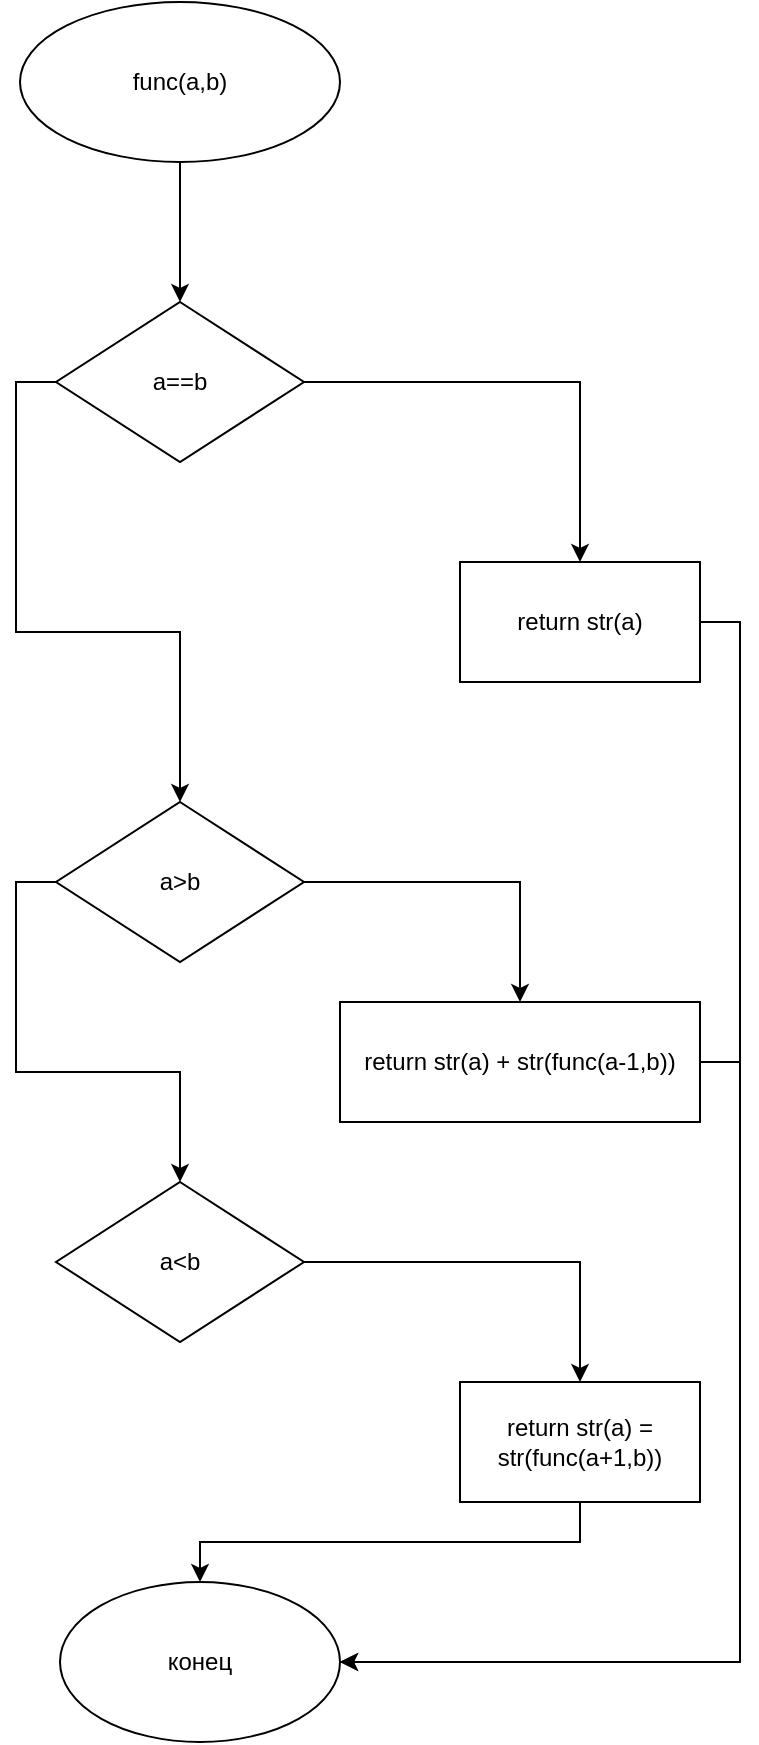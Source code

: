 <mxfile version="12.9.6" type="device" pages="16"><diagram id="C5RBs43oDa-KdzZeNtuy" name="Page-1"><mxGraphModel dx="1422" dy="794" grid="1" gridSize="10" guides="1" tooltips="1" connect="1" arrows="1" fold="1" page="1" pageScale="1" pageWidth="827" pageHeight="1169" math="0" shadow="0"><root><mxCell id="WIyWlLk6GJQsqaUBKTNV-0"/><mxCell id="WIyWlLk6GJQsqaUBKTNV-1" parent="WIyWlLk6GJQsqaUBKTNV-0"/><mxCell id="T1OIbWiWDD3vlWQ8Mzrt-11" style="edgeStyle=orthogonalEdgeStyle;rounded=0;orthogonalLoop=1;jettySize=auto;html=1;" edge="1" parent="WIyWlLk6GJQsqaUBKTNV-1" source="T1OIbWiWDD3vlWQ8Mzrt-0" target="T1OIbWiWDD3vlWQ8Mzrt-1"><mxGeometry relative="1" as="geometry"/></mxCell><mxCell id="T1OIbWiWDD3vlWQ8Mzrt-0" value="func(a,b)" style="ellipse;whiteSpace=wrap;html=1;" vertex="1" parent="WIyWlLk6GJQsqaUBKTNV-1"><mxGeometry x="280" y="50" width="160" height="80" as="geometry"/></mxCell><mxCell id="T1OIbWiWDD3vlWQ8Mzrt-5" style="edgeStyle=orthogonalEdgeStyle;rounded=0;orthogonalLoop=1;jettySize=auto;html=1;exitX=0;exitY=0.5;exitDx=0;exitDy=0;" edge="1" parent="WIyWlLk6GJQsqaUBKTNV-1" source="T1OIbWiWDD3vlWQ8Mzrt-1" target="T1OIbWiWDD3vlWQ8Mzrt-3"><mxGeometry relative="1" as="geometry"/></mxCell><mxCell id="T1OIbWiWDD3vlWQ8Mzrt-6" style="edgeStyle=orthogonalEdgeStyle;rounded=0;orthogonalLoop=1;jettySize=auto;html=1;exitX=1;exitY=0.5;exitDx=0;exitDy=0;" edge="1" parent="WIyWlLk6GJQsqaUBKTNV-1" source="T1OIbWiWDD3vlWQ8Mzrt-1" target="T1OIbWiWDD3vlWQ8Mzrt-2"><mxGeometry relative="1" as="geometry"/></mxCell><mxCell id="T1OIbWiWDD3vlWQ8Mzrt-1" value="a==b" style="rhombus;whiteSpace=wrap;html=1;" vertex="1" parent="WIyWlLk6GJQsqaUBKTNV-1"><mxGeometry x="298" y="200" width="124" height="80" as="geometry"/></mxCell><mxCell id="T1OIbWiWDD3vlWQ8Mzrt-16" style="edgeStyle=orthogonalEdgeStyle;rounded=0;orthogonalLoop=1;jettySize=auto;html=1;exitX=0.5;exitY=1;exitDx=0;exitDy=0;" edge="1" parent="WIyWlLk6GJQsqaUBKTNV-1" source="T1OIbWiWDD3vlWQ8Mzrt-2" target="T1OIbWiWDD3vlWQ8Mzrt-13"><mxGeometry relative="1" as="geometry"><Array as="points"><mxPoint x="560" y="360"/><mxPoint x="640" y="360"/><mxPoint x="640" y="880"/></Array></mxGeometry></mxCell><mxCell id="T1OIbWiWDD3vlWQ8Mzrt-2" value="return str(a)" style="rounded=0;whiteSpace=wrap;html=1;" vertex="1" parent="WIyWlLk6GJQsqaUBKTNV-1"><mxGeometry x="500" y="330" width="120" height="60" as="geometry"/></mxCell><mxCell id="T1OIbWiWDD3vlWQ8Mzrt-7" style="edgeStyle=orthogonalEdgeStyle;rounded=0;orthogonalLoop=1;jettySize=auto;html=1;exitX=1;exitY=0.5;exitDx=0;exitDy=0;" edge="1" parent="WIyWlLk6GJQsqaUBKTNV-1" source="T1OIbWiWDD3vlWQ8Mzrt-3" target="T1OIbWiWDD3vlWQ8Mzrt-4"><mxGeometry relative="1" as="geometry"/></mxCell><mxCell id="T1OIbWiWDD3vlWQ8Mzrt-12" style="edgeStyle=orthogonalEdgeStyle;rounded=0;orthogonalLoop=1;jettySize=auto;html=1;exitX=0;exitY=0.5;exitDx=0;exitDy=0;" edge="1" parent="WIyWlLk6GJQsqaUBKTNV-1" source="T1OIbWiWDD3vlWQ8Mzrt-3" target="T1OIbWiWDD3vlWQ8Mzrt-9"><mxGeometry relative="1" as="geometry"/></mxCell><mxCell id="T1OIbWiWDD3vlWQ8Mzrt-3" value="a&amp;gt;b " style="rhombus;whiteSpace=wrap;html=1;" vertex="1" parent="WIyWlLk6GJQsqaUBKTNV-1"><mxGeometry x="298" y="450" width="124" height="80" as="geometry"/></mxCell><mxCell id="T1OIbWiWDD3vlWQ8Mzrt-15" style="edgeStyle=orthogonalEdgeStyle;rounded=0;orthogonalLoop=1;jettySize=auto;html=1;exitX=1;exitY=0.5;exitDx=0;exitDy=0;" edge="1" parent="WIyWlLk6GJQsqaUBKTNV-1" source="T1OIbWiWDD3vlWQ8Mzrt-4" target="T1OIbWiWDD3vlWQ8Mzrt-13"><mxGeometry relative="1" as="geometry"><Array as="points"><mxPoint x="640" y="580"/><mxPoint x="640" y="880"/></Array></mxGeometry></mxCell><mxCell id="T1OIbWiWDD3vlWQ8Mzrt-4" value="return str(a) + str(func(a-1,b))" style="rounded=0;whiteSpace=wrap;html=1;" vertex="1" parent="WIyWlLk6GJQsqaUBKTNV-1"><mxGeometry x="440" y="550" width="180" height="60" as="geometry"/></mxCell><mxCell id="T1OIbWiWDD3vlWQ8Mzrt-8" style="edgeStyle=orthogonalEdgeStyle;rounded=0;orthogonalLoop=1;jettySize=auto;html=1;exitX=1;exitY=0.5;exitDx=0;exitDy=0;" edge="1" parent="WIyWlLk6GJQsqaUBKTNV-1" source="T1OIbWiWDD3vlWQ8Mzrt-9" target="T1OIbWiWDD3vlWQ8Mzrt-10"><mxGeometry relative="1" as="geometry"/></mxCell><mxCell id="T1OIbWiWDD3vlWQ8Mzrt-9" value="a&amp;lt;b " style="rhombus;whiteSpace=wrap;html=1;" vertex="1" parent="WIyWlLk6GJQsqaUBKTNV-1"><mxGeometry x="298" y="640" width="124" height="80" as="geometry"/></mxCell><mxCell id="T1OIbWiWDD3vlWQ8Mzrt-14" style="edgeStyle=orthogonalEdgeStyle;rounded=0;orthogonalLoop=1;jettySize=auto;html=1;exitX=0.5;exitY=1;exitDx=0;exitDy=0;" edge="1" parent="WIyWlLk6GJQsqaUBKTNV-1" source="T1OIbWiWDD3vlWQ8Mzrt-10" target="T1OIbWiWDD3vlWQ8Mzrt-13"><mxGeometry relative="1" as="geometry"/></mxCell><mxCell id="T1OIbWiWDD3vlWQ8Mzrt-10" value="return str(a) = str(func(a+1,b))" style="rounded=0;whiteSpace=wrap;html=1;" vertex="1" parent="WIyWlLk6GJQsqaUBKTNV-1"><mxGeometry x="500" y="740" width="120" height="60" as="geometry"/></mxCell><mxCell id="T1OIbWiWDD3vlWQ8Mzrt-13" value="конец" style="ellipse;whiteSpace=wrap;html=1;" vertex="1" parent="WIyWlLk6GJQsqaUBKTNV-1"><mxGeometry x="300" y="840" width="140" height="80" as="geometry"/></mxCell></root></mxGraphModel></diagram><diagram id="MycSRRV7sfiI3Whw_aIL" name="Page-2"><mxGraphModel dx="1422" dy="794" grid="1" gridSize="10" guides="1" tooltips="1" connect="1" arrows="1" fold="1" page="1" pageScale="1" pageWidth="850" pageHeight="1100" math="0" shadow="0"><root><mxCell id="nHH2SsZfQBiRc_mzAvER-0"/><mxCell id="nHH2SsZfQBiRc_mzAvER-1" parent="nHH2SsZfQBiRc_mzAvER-0"/><mxCell id="nHH2SsZfQBiRc_mzAvER-6" style="edgeStyle=orthogonalEdgeStyle;rounded=0;orthogonalLoop=1;jettySize=auto;html=1;exitX=0.5;exitY=1;exitDx=0;exitDy=0;" edge="1" parent="nHH2SsZfQBiRc_mzAvER-1" source="nHH2SsZfQBiRc_mzAvER-2" target="nHH2SsZfQBiRc_mzAvER-3"><mxGeometry relative="1" as="geometry"/></mxCell><mxCell id="nHH2SsZfQBiRc_mzAvER-2" value="Akk(m,n)" style="ellipse;whiteSpace=wrap;html=1;" vertex="1" parent="nHH2SsZfQBiRc_mzAvER-1"><mxGeometry x="340" y="60" width="120" height="80" as="geometry"/></mxCell><mxCell id="nHH2SsZfQBiRc_mzAvER-5" style="edgeStyle=orthogonalEdgeStyle;rounded=0;orthogonalLoop=1;jettySize=auto;html=1;exitX=1;exitY=0.5;exitDx=0;exitDy=0;" edge="1" parent="nHH2SsZfQBiRc_mzAvER-1" source="nHH2SsZfQBiRc_mzAvER-3" target="nHH2SsZfQBiRc_mzAvER-4"><mxGeometry relative="1" as="geometry"/></mxCell><mxCell id="nHH2SsZfQBiRc_mzAvER-11" style="edgeStyle=orthogonalEdgeStyle;rounded=0;orthogonalLoop=1;jettySize=auto;html=1;exitX=0;exitY=0.5;exitDx=0;exitDy=0;" edge="1" parent="nHH2SsZfQBiRc_mzAvER-1" source="nHH2SsZfQBiRc_mzAvER-3" target="nHH2SsZfQBiRc_mzAvER-7"><mxGeometry relative="1" as="geometry"/></mxCell><mxCell id="nHH2SsZfQBiRc_mzAvER-3" value="m==0" style="rhombus;whiteSpace=wrap;html=1;" vertex="1" parent="nHH2SsZfQBiRc_mzAvER-1"><mxGeometry x="338" y="230" width="124" height="80" as="geometry"/></mxCell><mxCell id="nHH2SsZfQBiRc_mzAvER-19" style="edgeStyle=orthogonalEdgeStyle;rounded=0;orthogonalLoop=1;jettySize=auto;html=1;exitX=0.5;exitY=1;exitDx=0;exitDy=0;" edge="1" parent="nHH2SsZfQBiRc_mzAvER-1" source="nHH2SsZfQBiRc_mzAvER-4" target="nHH2SsZfQBiRc_mzAvER-17"><mxGeometry relative="1" as="geometry"><Array as="points"><mxPoint x="610" y="630"/><mxPoint x="390" y="630"/></Array></mxGeometry></mxCell><mxCell id="nHH2SsZfQBiRc_mzAvER-4" value="return n+1" style="rounded=0;whiteSpace=wrap;html=1;" vertex="1" parent="nHH2SsZfQBiRc_mzAvER-1"><mxGeometry x="550" y="370" width="120" height="60" as="geometry"/></mxCell><mxCell id="nHH2SsZfQBiRc_mzAvER-9" style="edgeStyle=orthogonalEdgeStyle;rounded=0;orthogonalLoop=1;jettySize=auto;html=1;exitX=1;exitY=0.5;exitDx=0;exitDy=0;" edge="1" parent="nHH2SsZfQBiRc_mzAvER-1" source="nHH2SsZfQBiRc_mzAvER-7" target="nHH2SsZfQBiRc_mzAvER-8"><mxGeometry relative="1" as="geometry"/></mxCell><mxCell id="nHH2SsZfQBiRc_mzAvER-14" style="edgeStyle=orthogonalEdgeStyle;rounded=0;orthogonalLoop=1;jettySize=auto;html=1;exitX=0;exitY=0.5;exitDx=0;exitDy=0;" edge="1" parent="nHH2SsZfQBiRc_mzAvER-1" source="nHH2SsZfQBiRc_mzAvER-7" target="nHH2SsZfQBiRc_mzAvER-12"><mxGeometry relative="1" as="geometry"><Array as="points"><mxPoint x="80" y="390"/><mxPoint x="80" y="510"/><mxPoint x="165" y="510"/></Array></mxGeometry></mxCell><mxCell id="nHH2SsZfQBiRc_mzAvER-7" value="m&amp;gt;0 and n==0" style="rhombus;whiteSpace=wrap;html=1;" vertex="1" parent="nHH2SsZfQBiRc_mzAvER-1"><mxGeometry x="140" y="350" width="124" height="80" as="geometry"/></mxCell><mxCell id="nHH2SsZfQBiRc_mzAvER-18" style="edgeStyle=orthogonalEdgeStyle;rounded=0;orthogonalLoop=1;jettySize=auto;html=1;exitX=0.5;exitY=1;exitDx=0;exitDy=0;" edge="1" parent="nHH2SsZfQBiRc_mzAvER-1" source="nHH2SsZfQBiRc_mzAvER-8" target="nHH2SsZfQBiRc_mzAvER-17"><mxGeometry relative="1" as="geometry"/></mxCell><mxCell id="nHH2SsZfQBiRc_mzAvER-8" value="return Akk(m-1, 1)" style="rounded=0;whiteSpace=wrap;html=1;" vertex="1" parent="nHH2SsZfQBiRc_mzAvER-1"><mxGeometry x="330" y="500" width="120" height="60" as="geometry"/></mxCell><mxCell id="nHH2SsZfQBiRc_mzAvER-20" style="edgeStyle=orthogonalEdgeStyle;rounded=0;orthogonalLoop=1;jettySize=auto;html=1;entryX=0.5;entryY=0;entryDx=0;entryDy=0;" edge="1" parent="nHH2SsZfQBiRc_mzAvER-1" source="nHH2SsZfQBiRc_mzAvER-12" target="nHH2SsZfQBiRc_mzAvER-17"><mxGeometry relative="1" as="geometry"/></mxCell><mxCell id="nHH2SsZfQBiRc_mzAvER-12" value="return Akk(m-1, Akk(m, n-1)" style="rounded=0;whiteSpace=wrap;html=1;" vertex="1" parent="nHH2SsZfQBiRc_mzAvER-1"><mxGeometry x="60" y="550" width="210" height="60" as="geometry"/></mxCell><mxCell id="nHH2SsZfQBiRc_mzAvER-17" value="&lt;div&gt;конец&lt;/div&gt;" style="ellipse;whiteSpace=wrap;html=1;" vertex="1" parent="nHH2SsZfQBiRc_mzAvER-1"><mxGeometry x="330" y="690" width="120" height="80" as="geometry"/></mxCell></root></mxGraphModel></diagram><diagram id="VkZShpcfaaRL3LK2M5_G" name="Page-3"><mxGraphModel dx="1352" dy="767" grid="1" gridSize="10" guides="1" tooltips="1" connect="1" arrows="1" fold="1" page="1" pageScale="1" pageWidth="850" pageHeight="1100" math="0" shadow="0"><root><mxCell id="yhfz22y4_7ZYPqJ_C49W-0"/><mxCell id="yhfz22y4_7ZYPqJ_C49W-1" parent="yhfz22y4_7ZYPqJ_C49W-0"/><mxCell id="yhfz22y4_7ZYPqJ_C49W-13" style="edgeStyle=orthogonalEdgeStyle;rounded=0;orthogonalLoop=1;jettySize=auto;html=1;exitX=0.5;exitY=1;exitDx=0;exitDy=0;" edge="1" parent="yhfz22y4_7ZYPqJ_C49W-1" source="yhfz22y4_7ZYPqJ_C49W-2" target="yhfz22y4_7ZYPqJ_C49W-3"><mxGeometry relative="1" as="geometry"/></mxCell><mxCell id="yhfz22y4_7ZYPqJ_C49W-2" value="gcd(m, n)" style="ellipse;whiteSpace=wrap;html=1;" vertex="1" parent="yhfz22y4_7ZYPqJ_C49W-1"><mxGeometry x="248" y="30" width="120" height="80" as="geometry"/></mxCell><mxCell id="yhfz22y4_7ZYPqJ_C49W-12" style="edgeStyle=orthogonalEdgeStyle;rounded=0;orthogonalLoop=1;jettySize=auto;html=1;exitX=0.5;exitY=1;exitDx=0;exitDy=0;" edge="1" parent="yhfz22y4_7ZYPqJ_C49W-1" source="yhfz22y4_7ZYPqJ_C49W-3" target="yhfz22y4_7ZYPqJ_C49W-4"><mxGeometry relative="1" as="geometry"/></mxCell><mxCell id="yhfz22y4_7ZYPqJ_C49W-18" style="edgeStyle=orthogonalEdgeStyle;rounded=0;orthogonalLoop=1;jettySize=auto;html=1;exitX=1;exitY=0.5;exitDx=0;exitDy=0;" edge="1" parent="yhfz22y4_7ZYPqJ_C49W-1" source="yhfz22y4_7ZYPqJ_C49W-3" target="yhfz22y4_7ZYPqJ_C49W-14"><mxGeometry relative="1" as="geometry"><Array as="points"><mxPoint x="670" y="250"/><mxPoint x="670" y="720"/></Array></mxGeometry></mxCell><mxCell id="yhfz22y4_7ZYPqJ_C49W-3" value="while m!=n" style="rhombus;whiteSpace=wrap;html=1;" vertex="1" parent="yhfz22y4_7ZYPqJ_C49W-1"><mxGeometry x="246" y="210" width="124" height="80" as="geometry"/></mxCell><mxCell id="yhfz22y4_7ZYPqJ_C49W-7" style="edgeStyle=orthogonalEdgeStyle;rounded=0;orthogonalLoop=1;jettySize=auto;html=1;exitX=1;exitY=0.5;exitDx=0;exitDy=0;" edge="1" parent="yhfz22y4_7ZYPqJ_C49W-1" source="yhfz22y4_7ZYPqJ_C49W-4" target="yhfz22y4_7ZYPqJ_C49W-5"><mxGeometry relative="1" as="geometry"/></mxCell><mxCell id="yhfz22y4_7ZYPqJ_C49W-8" style="edgeStyle=orthogonalEdgeStyle;rounded=0;orthogonalLoop=1;jettySize=auto;html=1;exitX=0;exitY=0.5;exitDx=0;exitDy=0;" edge="1" parent="yhfz22y4_7ZYPqJ_C49W-1" source="yhfz22y4_7ZYPqJ_C49W-4" target="yhfz22y4_7ZYPqJ_C49W-6"><mxGeometry relative="1" as="geometry"/></mxCell><mxCell id="yhfz22y4_7ZYPqJ_C49W-4" value="if m &amp;gt; n" style="rhombus;whiteSpace=wrap;html=1;" vertex="1" parent="yhfz22y4_7ZYPqJ_C49W-1"><mxGeometry x="246" y="400" width="124" height="80" as="geometry"/></mxCell><mxCell id="yhfz22y4_7ZYPqJ_C49W-11" style="edgeStyle=orthogonalEdgeStyle;rounded=0;orthogonalLoop=1;jettySize=auto;html=1;exitX=0.5;exitY=1;exitDx=0;exitDy=0;" edge="1" parent="yhfz22y4_7ZYPqJ_C49W-1" source="yhfz22y4_7ZYPqJ_C49W-5"><mxGeometry relative="1" as="geometry"><mxPoint x="240" y="250" as="targetPoint"/><Array as="points"><mxPoint x="460" y="630"/><mxPoint x="90" y="630"/><mxPoint x="90" y="250"/></Array></mxGeometry></mxCell><mxCell id="yhfz22y4_7ZYPqJ_C49W-5" value="m = m - n" style="rounded=0;whiteSpace=wrap;html=1;" vertex="1" parent="yhfz22y4_7ZYPqJ_C49W-1"><mxGeometry x="400" y="550" width="120" height="60" as="geometry"/></mxCell><mxCell id="yhfz22y4_7ZYPqJ_C49W-10" style="edgeStyle=orthogonalEdgeStyle;rounded=0;orthogonalLoop=1;jettySize=auto;html=1;exitX=0.5;exitY=1;exitDx=0;exitDy=0;entryX=0;entryY=0.5;entryDx=0;entryDy=0;" edge="1" parent="yhfz22y4_7ZYPqJ_C49W-1" source="yhfz22y4_7ZYPqJ_C49W-6" target="yhfz22y4_7ZYPqJ_C49W-3"><mxGeometry relative="1" as="geometry"><Array as="points"><mxPoint x="190" y="630"/><mxPoint x="90" y="630"/><mxPoint x="90" y="250"/></Array></mxGeometry></mxCell><mxCell id="yhfz22y4_7ZYPqJ_C49W-6" value="n =n - m" style="rounded=0;whiteSpace=wrap;html=1;" vertex="1" parent="yhfz22y4_7ZYPqJ_C49W-1"><mxGeometry x="130" y="550" width="120" height="60" as="geometry"/></mxCell><mxCell id="yhfz22y4_7ZYPqJ_C49W-16" style="edgeStyle=orthogonalEdgeStyle;rounded=0;orthogonalLoop=1;jettySize=auto;html=1;exitX=0.5;exitY=1;exitDx=0;exitDy=0;" edge="1" parent="yhfz22y4_7ZYPqJ_C49W-1" source="yhfz22y4_7ZYPqJ_C49W-14" target="yhfz22y4_7ZYPqJ_C49W-15"><mxGeometry relative="1" as="geometry"/></mxCell><mxCell id="yhfz22y4_7ZYPqJ_C49W-14" value="return m" style="rounded=0;whiteSpace=wrap;html=1;" vertex="1" parent="yhfz22y4_7ZYPqJ_C49W-1"><mxGeometry x="260" y="690" width="120" height="60" as="geometry"/></mxCell><mxCell id="yhfz22y4_7ZYPqJ_C49W-15" value="конец" style="ellipse;whiteSpace=wrap;html=1;" vertex="1" parent="yhfz22y4_7ZYPqJ_C49W-1"><mxGeometry x="260" y="810" width="120" height="80" as="geometry"/></mxCell></root></mxGraphModel></diagram><diagram id="AilWN-HLzspE_D6VQgNt" name="Page-4"><mxGraphModel dx="1352" dy="767" grid="1" gridSize="10" guides="1" tooltips="1" connect="1" arrows="1" fold="1" page="1" pageScale="1" pageWidth="850" pageHeight="1100" math="0" shadow="0"><root><mxCell id="6zfM_VW6i1c8cO6ZQS8X-0"/><mxCell id="6zfM_VW6i1c8cO6ZQS8X-1" parent="6zfM_VW6i1c8cO6ZQS8X-0"/><mxCell id="6zfM_VW6i1c8cO6ZQS8X-8" style="edgeStyle=orthogonalEdgeStyle;rounded=0;orthogonalLoop=1;jettySize=auto;html=1;exitX=0.5;exitY=1;exitDx=0;exitDy=0;" edge="1" parent="6zfM_VW6i1c8cO6ZQS8X-1" source="6zfM_VW6i1c8cO6ZQS8X-2" target="6zfM_VW6i1c8cO6ZQS8X-3"><mxGeometry relative="1" as="geometry"/></mxCell><mxCell id="6zfM_VW6i1c8cO6ZQS8X-2" value="gcd(m, n)" style="ellipse;whiteSpace=wrap;html=1;" vertex="1" parent="6zfM_VW6i1c8cO6ZQS8X-1"><mxGeometry x="362" y="30" width="120" height="80" as="geometry"/></mxCell><mxCell id="6zfM_VW6i1c8cO6ZQS8X-5" style="edgeStyle=orthogonalEdgeStyle;rounded=0;orthogonalLoop=1;jettySize=auto;html=1;exitX=1;exitY=0.5;exitDx=0;exitDy=0;" edge="1" parent="6zfM_VW6i1c8cO6ZQS8X-1" source="6zfM_VW6i1c8cO6ZQS8X-3" target="6zfM_VW6i1c8cO6ZQS8X-4"><mxGeometry relative="1" as="geometry"/></mxCell><mxCell id="6zfM_VW6i1c8cO6ZQS8X-7" style="edgeStyle=orthogonalEdgeStyle;rounded=0;orthogonalLoop=1;jettySize=auto;html=1;exitX=0;exitY=0.5;exitDx=0;exitDy=0;entryX=0.5;entryY=0;entryDx=0;entryDy=0;" edge="1" parent="6zfM_VW6i1c8cO6ZQS8X-1" source="6zfM_VW6i1c8cO6ZQS8X-3" target="6zfM_VW6i1c8cO6ZQS8X-6"><mxGeometry relative="1" as="geometry"/></mxCell><mxCell id="6zfM_VW6i1c8cO6ZQS8X-3" value="n == 0" style="rhombus;whiteSpace=wrap;html=1;" vertex="1" parent="6zfM_VW6i1c8cO6ZQS8X-1"><mxGeometry x="360" y="230" width="124" height="80" as="geometry"/></mxCell><mxCell id="6zfM_VW6i1c8cO6ZQS8X-11" style="edgeStyle=orthogonalEdgeStyle;rounded=0;orthogonalLoop=1;jettySize=auto;html=1;exitX=0.5;exitY=1;exitDx=0;exitDy=0;" edge="1" parent="6zfM_VW6i1c8cO6ZQS8X-1" source="6zfM_VW6i1c8cO6ZQS8X-4"><mxGeometry relative="1" as="geometry"><mxPoint x="440" y="510" as="targetPoint"/><Array as="points"><mxPoint x="630" y="460"/><mxPoint x="440" y="460"/></Array></mxGeometry></mxCell><mxCell id="6zfM_VW6i1c8cO6ZQS8X-4" value="return m" style="rounded=0;whiteSpace=wrap;html=1;" vertex="1" parent="6zfM_VW6i1c8cO6ZQS8X-1"><mxGeometry x="570" y="370" width="120" height="60" as="geometry"/></mxCell><mxCell id="6zfM_VW6i1c8cO6ZQS8X-10" style="edgeStyle=orthogonalEdgeStyle;rounded=0;orthogonalLoop=1;jettySize=auto;html=1;exitX=0.5;exitY=1;exitDx=0;exitDy=0;" edge="1" parent="6zfM_VW6i1c8cO6ZQS8X-1" source="6zfM_VW6i1c8cO6ZQS8X-6" target="6zfM_VW6i1c8cO6ZQS8X-9"><mxGeometry relative="1" as="geometry"/></mxCell><mxCell id="6zfM_VW6i1c8cO6ZQS8X-6" value="gcd(n, m % n)" style="rounded=0;whiteSpace=wrap;html=1;" vertex="1" parent="6zfM_VW6i1c8cO6ZQS8X-1"><mxGeometry x="180" y="370" width="120" height="60" as="geometry"/></mxCell><mxCell id="6zfM_VW6i1c8cO6ZQS8X-9" value="конец" style="ellipse;whiteSpace=wrap;html=1;" vertex="1" parent="6zfM_VW6i1c8cO6ZQS8X-1"><mxGeometry x="380" y="500" width="120" height="80" as="geometry"/></mxCell></root></mxGraphModel></diagram><diagram id="yXaUwIpRDf6jPHOUfY51" name="Page-5"><mxGraphModel dx="1352" dy="767" grid="1" gridSize="10" guides="1" tooltips="1" connect="1" arrows="1" fold="1" page="1" pageScale="1" pageWidth="850" pageHeight="1100" math="0" shadow="0"><root><mxCell id="CHDH9SB8hC8MYFHTubzw-0"/><mxCell id="CHDH9SB8hC8MYFHTubzw-1" parent="CHDH9SB8hC8MYFHTubzw-0"/><mxCell id="CHDH9SB8hC8MYFHTubzw-2" value="gcd(m, n)" style="ellipse;whiteSpace=wrap;html=1;" vertex="1" parent="CHDH9SB8hC8MYFHTubzw-1"><mxGeometry x="350" y="30" width="120" height="80" as="geometry"/></mxCell><mxCell id="CHDH9SB8hC8MYFHTubzw-3" value="while n!=0" style="rhombus;whiteSpace=wrap;html=1;" vertex="1" parent="CHDH9SB8hC8MYFHTubzw-1"><mxGeometry x="348" y="210" width="124" height="80" as="geometry"/></mxCell><mxCell id="CHDH9SB8hC8MYFHTubzw-4" value="return m" style="rounded=0;whiteSpace=wrap;html=1;" vertex="1" parent="CHDH9SB8hC8MYFHTubzw-1"><mxGeometry x="350" y="510" width="120" height="60" as="geometry"/></mxCell><mxCell id="CHDH9SB8hC8MYFHTubzw-5" value="&lt;div&gt;m = n&lt;/div&gt;&lt;div&gt;n = m%n &lt;br&gt;&lt;/div&gt;" style="rounded=0;whiteSpace=wrap;html=1;" vertex="1" parent="CHDH9SB8hC8MYFHTubzw-1"><mxGeometry x="340" y="350" width="120" height="60" as="geometry"/></mxCell></root></mxGraphModel></diagram><diagram id="7AQyRj-k4RcgwdW4K8-L" name="Page-6"><mxGraphModel dx="1591" dy="902" grid="1" gridSize="10" guides="1" tooltips="1" connect="1" arrows="1" fold="1" page="1" pageScale="1" pageWidth="850" pageHeight="1100" math="0" shadow="0"><root><mxCell id="5LzTUe_CnY8Fm1sBcQBM-0"/><mxCell id="5LzTUe_CnY8Fm1sBcQBM-1" parent="5LzTUe_CnY8Fm1sBcQBM-0"/><mxCell id="5LzTUe_CnY8Fm1sBcQBM-18" style="edgeStyle=orthogonalEdgeStyle;rounded=0;orthogonalLoop=1;jettySize=auto;html=1;exitX=0.5;exitY=1;exitDx=0;exitDy=0;entryX=0.5;entryY=0;entryDx=0;entryDy=0;" edge="1" parent="5LzTUe_CnY8Fm1sBcQBM-1" source="5LzTUe_CnY8Fm1sBcQBM-2" target="5LzTUe_CnY8Fm1sBcQBM-3"><mxGeometry relative="1" as="geometry"/></mxCell><mxCell id="5LzTUe_CnY8Fm1sBcQBM-2" value="начало" style="ellipse;whiteSpace=wrap;html=1;" vertex="1" parent="5LzTUe_CnY8Fm1sBcQBM-1"><mxGeometry x="365" y="20" width="120" height="60" as="geometry"/></mxCell><mxCell id="5LzTUe_CnY8Fm1sBcQBM-17" style="edgeStyle=orthogonalEdgeStyle;rounded=0;orthogonalLoop=1;jettySize=auto;html=1;exitX=0.5;exitY=1;exitDx=0;exitDy=0;" edge="1" parent="5LzTUe_CnY8Fm1sBcQBM-1" source="5LzTUe_CnY8Fm1sBcQBM-3" target="5LzTUe_CnY8Fm1sBcQBM-4"><mxGeometry relative="1" as="geometry"/></mxCell><mxCell id="5LzTUe_CnY8Fm1sBcQBM-3" value="ввод n" style="shape=parallelogram;perimeter=parallelogramPerimeter;whiteSpace=wrap;html=1;" vertex="1" parent="5LzTUe_CnY8Fm1sBcQBM-1"><mxGeometry x="365" y="120" width="120" height="60" as="geometry"/></mxCell><mxCell id="5LzTUe_CnY8Fm1sBcQBM-16" style="edgeStyle=orthogonalEdgeStyle;rounded=0;orthogonalLoop=1;jettySize=auto;html=1;exitX=0.5;exitY=1;exitDx=0;exitDy=0;entryX=0.5;entryY=0;entryDx=0;entryDy=0;" edge="1" parent="5LzTUe_CnY8Fm1sBcQBM-1" source="5LzTUe_CnY8Fm1sBcQBM-4" target="5LzTUe_CnY8Fm1sBcQBM-6"><mxGeometry relative="1" as="geometry"/></mxCell><mxCell id="5LzTUe_CnY8Fm1sBcQBM-4" value="&lt;div&gt;sieve = [0, 1. 2, ... n)&lt;/div&gt;&lt;div&gt;sieve[1] = 0&lt;br&gt;&lt;/div&gt;" style="rounded=0;whiteSpace=wrap;html=1;" vertex="1" parent="5LzTUe_CnY8Fm1sBcQBM-1"><mxGeometry x="365" y="240" width="135" height="60" as="geometry"/></mxCell><mxCell id="5LzTUe_CnY8Fm1sBcQBM-15" style="edgeStyle=orthogonalEdgeStyle;rounded=0;orthogonalLoop=1;jettySize=auto;html=1;exitX=0.5;exitY=1;exitDx=0;exitDy=0;entryX=0.5;entryY=0;entryDx=0;entryDy=0;" edge="1" parent="5LzTUe_CnY8Fm1sBcQBM-1" source="5LzTUe_CnY8Fm1sBcQBM-6" target="5LzTUe_CnY8Fm1sBcQBM-7"><mxGeometry relative="1" as="geometry"/></mxCell><mxCell id="5LzTUe_CnY8Fm1sBcQBM-22" style="edgeStyle=orthogonalEdgeStyle;rounded=0;orthogonalLoop=1;jettySize=auto;html=1;exitX=1;exitY=0.5;exitDx=0;exitDy=0;" edge="1" parent="5LzTUe_CnY8Fm1sBcQBM-1" source="5LzTUe_CnY8Fm1sBcQBM-6" target="5LzTUe_CnY8Fm1sBcQBM-23"><mxGeometry relative="1" as="geometry"><mxPoint x="500" y="1000" as="targetPoint"/><Array as="points"><mxPoint x="810" y="390"/><mxPoint x="810" y="1000"/><mxPoint x="480" y="1000"/></Array></mxGeometry></mxCell><mxCell id="5LzTUe_CnY8Fm1sBcQBM-6" value="for i in range(2,n):" style="shape=hexagon;perimeter=hexagonPerimeter2;whiteSpace=wrap;html=1;" vertex="1" parent="5LzTUe_CnY8Fm1sBcQBM-1"><mxGeometry x="365" y="350" width="135" height="80" as="geometry"/></mxCell><mxCell id="5LzTUe_CnY8Fm1sBcQBM-14" style="edgeStyle=orthogonalEdgeStyle;rounded=0;orthogonalLoop=1;jettySize=auto;html=1;exitX=1;exitY=0.5;exitDx=0;exitDy=0;entryX=0.5;entryY=0;entryDx=0;entryDy=0;" edge="1" parent="5LzTUe_CnY8Fm1sBcQBM-1" source="5LzTUe_CnY8Fm1sBcQBM-7" target="5LzTUe_CnY8Fm1sBcQBM-10"><mxGeometry relative="1" as="geometry"/></mxCell><mxCell id="5LzTUe_CnY8Fm1sBcQBM-24" style="edgeStyle=orthogonalEdgeStyle;rounded=0;orthogonalLoop=1;jettySize=auto;html=1;exitX=0;exitY=0.5;exitDx=0;exitDy=0;entryX=0;entryY=0.5;entryDx=0;entryDy=0;" edge="1" parent="5LzTUe_CnY8Fm1sBcQBM-1" source="5LzTUe_CnY8Fm1sBcQBM-7" target="5LzTUe_CnY8Fm1sBcQBM-6"><mxGeometry relative="1" as="geometry"><Array as="points"><mxPoint x="300" y="520"/><mxPoint x="300" y="390"/></Array></mxGeometry></mxCell><mxCell id="5LzTUe_CnY8Fm1sBcQBM-7" value="if sieve[i]!=0" style="rhombus;whiteSpace=wrap;html=1;" vertex="1" parent="5LzTUe_CnY8Fm1sBcQBM-1"><mxGeometry x="370" y="480" width="125" height="80" as="geometry"/></mxCell><mxCell id="5LzTUe_CnY8Fm1sBcQBM-19" style="edgeStyle=orthogonalEdgeStyle;rounded=0;orthogonalLoop=1;jettySize=auto;html=1;exitX=0.5;exitY=1;exitDx=0;exitDy=0;entryX=0.5;entryY=0;entryDx=0;entryDy=0;" edge="1" parent="5LzTUe_CnY8Fm1sBcQBM-1" source="5LzTUe_CnY8Fm1sBcQBM-10" target="5LzTUe_CnY8Fm1sBcQBM-11"><mxGeometry relative="1" as="geometry"/></mxCell><mxCell id="5LzTUe_CnY8Fm1sBcQBM-10" value="j = i * 2" style="rounded=0;whiteSpace=wrap;html=1;" vertex="1" parent="5LzTUe_CnY8Fm1sBcQBM-1"><mxGeometry x="570" y="560" width="120" height="60" as="geometry"/></mxCell><mxCell id="5LzTUe_CnY8Fm1sBcQBM-20" style="edgeStyle=orthogonalEdgeStyle;rounded=0;orthogonalLoop=1;jettySize=auto;html=1;exitX=1;exitY=0.5;exitDx=0;exitDy=0;entryX=0;entryY=0.5;entryDx=0;entryDy=0;" edge="1" parent="5LzTUe_CnY8Fm1sBcQBM-1" source="5LzTUe_CnY8Fm1sBcQBM-11" target="5LzTUe_CnY8Fm1sBcQBM-6"><mxGeometry relative="1" as="geometry"><Array as="points"><mxPoint x="760" y="720"/><mxPoint x="760" y="920"/><mxPoint x="300" y="920"/><mxPoint x="300" y="390"/></Array></mxGeometry></mxCell><mxCell id="5LzTUe_CnY8Fm1sBcQBM-21" style="edgeStyle=orthogonalEdgeStyle;rounded=0;orthogonalLoop=1;jettySize=auto;html=1;exitX=0.5;exitY=1;exitDx=0;exitDy=0;entryX=0.45;entryY=0;entryDx=0;entryDy=0;entryPerimeter=0;" edge="1" parent="5LzTUe_CnY8Fm1sBcQBM-1" source="5LzTUe_CnY8Fm1sBcQBM-11" target="5LzTUe_CnY8Fm1sBcQBM-12"><mxGeometry relative="1" as="geometry"/></mxCell><mxCell id="5LzTUe_CnY8Fm1sBcQBM-11" value="while j &amp;lt; n" style="rhombus;whiteSpace=wrap;html=1;" vertex="1" parent="5LzTUe_CnY8Fm1sBcQBM-1"><mxGeometry x="565" y="680" width="130" height="80" as="geometry"/></mxCell><mxCell id="5LzTUe_CnY8Fm1sBcQBM-13" style="edgeStyle=orthogonalEdgeStyle;rounded=0;orthogonalLoop=1;jettySize=auto;html=1;entryX=0;entryY=0.5;entryDx=0;entryDy=0;" edge="1" parent="5LzTUe_CnY8Fm1sBcQBM-1" source="5LzTUe_CnY8Fm1sBcQBM-12" target="5LzTUe_CnY8Fm1sBcQBM-11"><mxGeometry relative="1" as="geometry"><Array as="points"><mxPoint x="545" y="830"/><mxPoint x="545" y="720"/></Array></mxGeometry></mxCell><mxCell id="5LzTUe_CnY8Fm1sBcQBM-12" value="&lt;div&gt;sieve[j] = 0&lt;/div&gt;&lt;div&gt;j += i&lt;br&gt;&lt;/div&gt;" style="rounded=0;whiteSpace=wrap;html=1;" vertex="1" parent="5LzTUe_CnY8Fm1sBcQBM-1"><mxGeometry x="570" y="820" width="135" height="60" as="geometry"/></mxCell><mxCell id="5LzTUe_CnY8Fm1sBcQBM-30" style="edgeStyle=orthogonalEdgeStyle;rounded=0;orthogonalLoop=1;jettySize=auto;html=1;exitX=0.5;exitY=1;exitDx=0;exitDy=0;entryX=0.5;entryY=0;entryDx=0;entryDy=0;" edge="1" parent="5LzTUe_CnY8Fm1sBcQBM-1" source="5LzTUe_CnY8Fm1sBcQBM-23" target="5LzTUe_CnY8Fm1sBcQBM-25"><mxGeometry relative="1" as="geometry"/></mxCell><mxCell id="5LzTUe_CnY8Fm1sBcQBM-23" value="result = [] " style="rounded=0;whiteSpace=wrap;html=1;" vertex="1" parent="5LzTUe_CnY8Fm1sBcQBM-1"><mxGeometry x="410" y="1070" width="120" height="60" as="geometry"/></mxCell><mxCell id="5LzTUe_CnY8Fm1sBcQBM-29" style="edgeStyle=orthogonalEdgeStyle;rounded=0;orthogonalLoop=1;jettySize=auto;html=1;exitX=0.5;exitY=1;exitDx=0;exitDy=0;" edge="1" parent="5LzTUe_CnY8Fm1sBcQBM-1" source="5LzTUe_CnY8Fm1sBcQBM-25" target="5LzTUe_CnY8Fm1sBcQBM-26"><mxGeometry relative="1" as="geometry"/></mxCell><mxCell id="5LzTUe_CnY8Fm1sBcQBM-34" style="edgeStyle=orthogonalEdgeStyle;rounded=0;orthogonalLoop=1;jettySize=auto;html=1;exitX=1;exitY=0.5;exitDx=0;exitDy=0;" edge="1" parent="5LzTUe_CnY8Fm1sBcQBM-1" source="5LzTUe_CnY8Fm1sBcQBM-25" target="5LzTUe_CnY8Fm1sBcQBM-33"><mxGeometry relative="1" as="geometry"><Array as="points"><mxPoint x="790" y="1230"/><mxPoint x="790" y="1610"/></Array></mxGeometry></mxCell><mxCell id="5LzTUe_CnY8Fm1sBcQBM-25" value="for i in sieve:" style="shape=hexagon;perimeter=hexagonPerimeter2;whiteSpace=wrap;html=1;" vertex="1" parent="5LzTUe_CnY8Fm1sBcQBM-1"><mxGeometry x="410" y="1190" width="120" height="80" as="geometry"/></mxCell><mxCell id="5LzTUe_CnY8Fm1sBcQBM-28" style="edgeStyle=orthogonalEdgeStyle;rounded=0;orthogonalLoop=1;jettySize=auto;html=1;exitX=1;exitY=0.5;exitDx=0;exitDy=0;entryX=0.5;entryY=0;entryDx=0;entryDy=0;" edge="1" parent="5LzTUe_CnY8Fm1sBcQBM-1" source="5LzTUe_CnY8Fm1sBcQBM-26" target="5LzTUe_CnY8Fm1sBcQBM-27"><mxGeometry relative="1" as="geometry"/></mxCell><mxCell id="5LzTUe_CnY8Fm1sBcQBM-31" style="edgeStyle=orthogonalEdgeStyle;rounded=0;orthogonalLoop=1;jettySize=auto;html=1;exitX=0;exitY=0.5;exitDx=0;exitDy=0;entryX=0;entryY=0.5;entryDx=0;entryDy=0;" edge="1" parent="5LzTUe_CnY8Fm1sBcQBM-1" source="5LzTUe_CnY8Fm1sBcQBM-26" target="5LzTUe_CnY8Fm1sBcQBM-25"><mxGeometry relative="1" as="geometry"><Array as="points"><mxPoint x="390" y="1350"/><mxPoint x="390" y="1230"/></Array></mxGeometry></mxCell><mxCell id="5LzTUe_CnY8Fm1sBcQBM-26" value="if i!=0" style="rhombus;whiteSpace=wrap;html=1;" vertex="1" parent="5LzTUe_CnY8Fm1sBcQBM-1"><mxGeometry x="405" y="1310" width="130" height="80" as="geometry"/></mxCell><mxCell id="5LzTUe_CnY8Fm1sBcQBM-32" style="edgeStyle=orthogonalEdgeStyle;rounded=0;orthogonalLoop=1;jettySize=auto;html=1;exitX=0.5;exitY=1;exitDx=0;exitDy=0;entryX=0;entryY=0.5;entryDx=0;entryDy=0;" edge="1" parent="5LzTUe_CnY8Fm1sBcQBM-1" source="5LzTUe_CnY8Fm1sBcQBM-27" target="5LzTUe_CnY8Fm1sBcQBM-25"><mxGeometry relative="1" as="geometry"/></mxCell><mxCell id="5LzTUe_CnY8Fm1sBcQBM-27" value="result.append(i)" style="rounded=0;whiteSpace=wrap;html=1;" vertex="1" parent="5LzTUe_CnY8Fm1sBcQBM-1"><mxGeometry x="610" y="1410" width="120" height="60" as="geometry"/></mxCell><mxCell id="5LzTUe_CnY8Fm1sBcQBM-36" style="edgeStyle=orthogonalEdgeStyle;rounded=0;orthogonalLoop=1;jettySize=auto;html=1;exitX=0.5;exitY=1;exitDx=0;exitDy=0;" edge="1" parent="5LzTUe_CnY8Fm1sBcQBM-1" source="5LzTUe_CnY8Fm1sBcQBM-33" target="5LzTUe_CnY8Fm1sBcQBM-35"><mxGeometry relative="1" as="geometry"/></mxCell><mxCell id="5LzTUe_CnY8Fm1sBcQBM-33" value="&lt;div&gt;Вывод&lt;br&gt;&lt;/div&gt;&lt;div&gt;result&lt;/div&gt;" style="shape=parallelogram;perimeter=parallelogramPerimeter;whiteSpace=wrap;html=1;" vertex="1" parent="5LzTUe_CnY8Fm1sBcQBM-1"><mxGeometry x="445" y="1630" width="120" height="60" as="geometry"/></mxCell><mxCell id="5LzTUe_CnY8Fm1sBcQBM-35" value="конец" style="ellipse;whiteSpace=wrap;html=1;" vertex="1" parent="5LzTUe_CnY8Fm1sBcQBM-1"><mxGeometry x="445" y="1750" width="120" height="80" as="geometry"/></mxCell></root></mxGraphModel></diagram><diagram id="D_eqry449aw4Y8NZyXME" name="Page-7"><mxGraphModel dx="427" dy="767" grid="1" gridSize="10" guides="1" tooltips="1" connect="1" arrows="1" fold="1" page="1" pageScale="1" pageWidth="850" pageHeight="1100" math="0" shadow="0"><root><mxCell id="XP2LJTV4KQ5AgMsVZnOt-0"/><mxCell id="XP2LJTV4KQ5AgMsVZnOt-1" parent="XP2LJTV4KQ5AgMsVZnOt-0"/><mxCell id="XP2LJTV4KQ5AgMsVZnOt-11" style="edgeStyle=orthogonalEdgeStyle;rounded=0;orthogonalLoop=1;jettySize=auto;html=1;exitX=0.5;exitY=1;exitDx=0;exitDy=0;" edge="1" parent="XP2LJTV4KQ5AgMsVZnOt-1" source="XP2LJTV4KQ5AgMsVZnOt-2" target="XP2LJTV4KQ5AgMsVZnOt-3"><mxGeometry relative="1" as="geometry"/></mxCell><mxCell id="XP2LJTV4KQ5AgMsVZnOt-2" value="binary(num)" style="ellipse;whiteSpace=wrap;html=1;" vertex="1" parent="XP2LJTV4KQ5AgMsVZnOt-1"><mxGeometry x="305" y="30" width="120" height="80" as="geometry"/></mxCell><mxCell id="XP2LJTV4KQ5AgMsVZnOt-10" style="edgeStyle=orthogonalEdgeStyle;rounded=0;orthogonalLoop=1;jettySize=auto;html=1;exitX=0.5;exitY=1;exitDx=0;exitDy=0;" edge="1" parent="XP2LJTV4KQ5AgMsVZnOt-1" source="XP2LJTV4KQ5AgMsVZnOt-3" target="XP2LJTV4KQ5AgMsVZnOt-4"><mxGeometry relative="1" as="geometry"/></mxCell><mxCell id="XP2LJTV4KQ5AgMsVZnOt-3" value="s=''" style="rounded=0;whiteSpace=wrap;html=1;" vertex="1" parent="XP2LJTV4KQ5AgMsVZnOt-1"><mxGeometry x="305" y="190" width="120" height="60" as="geometry"/></mxCell><mxCell id="XP2LJTV4KQ5AgMsVZnOt-7" style="edgeStyle=orthogonalEdgeStyle;rounded=0;orthogonalLoop=1;jettySize=auto;html=1;exitX=0.5;exitY=1;exitDx=0;exitDy=0;entryX=0.5;entryY=0;entryDx=0;entryDy=0;" edge="1" parent="XP2LJTV4KQ5AgMsVZnOt-1" source="XP2LJTV4KQ5AgMsVZnOt-4" target="XP2LJTV4KQ5AgMsVZnOt-5"><mxGeometry relative="1" as="geometry"/></mxCell><mxCell id="XP2LJTV4KQ5AgMsVZnOt-12" style="edgeStyle=orthogonalEdgeStyle;rounded=0;orthogonalLoop=1;jettySize=auto;html=1;exitX=1;exitY=0.5;exitDx=0;exitDy=0;" edge="1" parent="XP2LJTV4KQ5AgMsVZnOt-1" source="XP2LJTV4KQ5AgMsVZnOt-4"><mxGeometry relative="1" as="geometry"><mxPoint x="350" y="780" as="targetPoint"/><Array as="points"><mxPoint x="445" y="380"/><mxPoint x="445" y="690"/><mxPoint x="350" y="690"/></Array></mxGeometry></mxCell><mxCell id="XP2LJTV4KQ5AgMsVZnOt-4" value="while num &amp;gt; 0" style="rhombus;whiteSpace=wrap;html=1;" vertex="1" parent="XP2LJTV4KQ5AgMsVZnOt-1"><mxGeometry x="301" y="340" width="124" height="80" as="geometry"/></mxCell><mxCell id="XP2LJTV4KQ5AgMsVZnOt-8" style="edgeStyle=orthogonalEdgeStyle;rounded=0;orthogonalLoop=1;jettySize=auto;html=1;exitX=0.5;exitY=1;exitDx=0;exitDy=0;" edge="1" parent="XP2LJTV4KQ5AgMsVZnOt-1" source="XP2LJTV4KQ5AgMsVZnOt-5" target="XP2LJTV4KQ5AgMsVZnOt-6"><mxGeometry relative="1" as="geometry"/></mxCell><mxCell id="XP2LJTV4KQ5AgMsVZnOt-5" value="s = (num % 2) + s " style="rounded=0;whiteSpace=wrap;html=1;" vertex="1" parent="XP2LJTV4KQ5AgMsVZnOt-1"><mxGeometry x="303" y="470" width="120" height="60" as="geometry"/></mxCell><mxCell id="XP2LJTV4KQ5AgMsVZnOt-9" style="edgeStyle=orthogonalEdgeStyle;rounded=0;orthogonalLoop=1;jettySize=auto;html=1;exitX=0;exitY=0.5;exitDx=0;exitDy=0;entryX=0.056;entryY=0.463;entryDx=0;entryDy=0;entryPerimeter=0;" edge="1" parent="XP2LJTV4KQ5AgMsVZnOt-1" source="XP2LJTV4KQ5AgMsVZnOt-6" target="XP2LJTV4KQ5AgMsVZnOt-4"><mxGeometry relative="1" as="geometry"><Array as="points"><mxPoint x="270" y="610"/><mxPoint x="270" y="377"/></Array></mxGeometry></mxCell><mxCell id="XP2LJTV4KQ5AgMsVZnOt-6" value="num //= 2" style="rounded=0;whiteSpace=wrap;html=1;" vertex="1" parent="XP2LJTV4KQ5AgMsVZnOt-1"><mxGeometry x="301" y="580" width="120" height="60" as="geometry"/></mxCell><mxCell id="XP2LJTV4KQ5AgMsVZnOt-13" value="&lt;div&gt;Вывод&lt;/div&gt;&lt;div&gt;s&lt;br&gt;&lt;/div&gt;" style="shape=parallelogram;perimeter=parallelogramPerimeter;whiteSpace=wrap;html=1;" vertex="1" parent="XP2LJTV4KQ5AgMsVZnOt-1"><mxGeometry x="290" y="780" width="120" height="60" as="geometry"/></mxCell></root></mxGraphModel></diagram><diagram id="Y2VyazD21yLHI0C-FZeq" name="Page-8"><mxGraphModel dx="1127" dy="1739" grid="1" gridSize="10" guides="1" tooltips="1" connect="1" arrows="1" fold="1" page="1" pageScale="1" pageWidth="850" pageHeight="1100" math="0" shadow="0"><root><mxCell id="hiI-lHlbONwZcQyifrRF-0"/><mxCell id="hiI-lHlbONwZcQyifrRF-1" parent="hiI-lHlbONwZcQyifrRF-0"/><mxCell id="hiI-lHlbONwZcQyifrRF-41" style="edgeStyle=orthogonalEdgeStyle;rounded=0;orthogonalLoop=1;jettySize=auto;html=1;exitX=0.5;exitY=1;exitDx=0;exitDy=0;entryX=0.5;entryY=0;entryDx=0;entryDy=0;" edge="1" parent="hiI-lHlbONwZcQyifrRF-1" source="hiI-lHlbONwZcQyifrRF-2" target="hiI-lHlbONwZcQyifrRF-40"><mxGeometry relative="1" as="geometry"/></mxCell><mxCell id="hiI-lHlbONwZcQyifrRF-2" value="начало" style="ellipse;whiteSpace=wrap;html=1;" vertex="1" parent="hiI-lHlbONwZcQyifrRF-1"><mxGeometry x="239" y="-110" width="140" height="80" as="geometry"/></mxCell><mxCell id="hiI-lHlbONwZcQyifrRF-9" style="edgeStyle=orthogonalEdgeStyle;rounded=0;orthogonalLoop=1;jettySize=auto;html=1;exitX=0.5;exitY=1;exitDx=0;exitDy=0;entryX=0.5;entryY=0;entryDx=0;entryDy=0;" edge="1" parent="hiI-lHlbONwZcQyifrRF-1" source="hiI-lHlbONwZcQyifrRF-3" target="hiI-lHlbONwZcQyifrRF-4"><mxGeometry relative="1" as="geometry"/></mxCell><mxCell id="hiI-lHlbONwZcQyifrRF-3" value="while True:" style="rhombus;whiteSpace=wrap;html=1;" vertex="1" parent="hiI-lHlbONwZcQyifrRF-1"><mxGeometry x="248" y="100" width="124" height="80" as="geometry"/></mxCell><mxCell id="hiI-lHlbONwZcQyifrRF-46" style="edgeStyle=orthogonalEdgeStyle;rounded=0;orthogonalLoop=1;jettySize=auto;html=1;exitX=0.5;exitY=1;exitDx=0;exitDy=0;entryX=0.5;entryY=0;entryDx=0;entryDy=0;" edge="1" parent="hiI-lHlbONwZcQyifrRF-1" source="hiI-lHlbONwZcQyifrRF-4" target="hiI-lHlbONwZcQyifrRF-39"><mxGeometry relative="1" as="geometry"/></mxCell><mxCell id="hiI-lHlbONwZcQyifrRF-4" value="&lt;div&gt;Ввод&lt;/div&gt;&lt;div&gt;num1, num2, op&lt;br&gt;&lt;/div&gt;" style="shape=parallelogram;perimeter=parallelogramPerimeter;whiteSpace=wrap;html=1;" vertex="1" parent="hiI-lHlbONwZcQyifrRF-1"><mxGeometry x="238" y="200" width="142" height="60" as="geometry"/></mxCell><mxCell id="hiI-lHlbONwZcQyifrRF-21" style="edgeStyle=orthogonalEdgeStyle;rounded=0;orthogonalLoop=1;jettySize=auto;html=1;exitX=0.5;exitY=1;exitDx=0;exitDy=0;" edge="1" parent="hiI-lHlbONwZcQyifrRF-1" source="hiI-lHlbONwZcQyifrRF-5" target="hiI-lHlbONwZcQyifrRF-13"><mxGeometry relative="1" as="geometry"/></mxCell><mxCell id="hiI-lHlbONwZcQyifrRF-35" style="edgeStyle=orthogonalEdgeStyle;rounded=0;orthogonalLoop=1;jettySize=auto;html=1;exitX=1;exitY=0.5;exitDx=0;exitDy=0;entryX=0.5;entryY=0;entryDx=0;entryDy=0;" edge="1" parent="hiI-lHlbONwZcQyifrRF-1" source="hiI-lHlbONwZcQyifrRF-5" target="hiI-lHlbONwZcQyifrRF-6"><mxGeometry relative="1" as="geometry"><Array as="points"><mxPoint x="750" y="410"/><mxPoint x="750" y="810"/><mxPoint x="300" y="810"/></Array></mxGeometry></mxCell><mxCell id="hiI-lHlbONwZcQyifrRF-5" value="if op != 0:" style="rhombus;whiteSpace=wrap;html=1;" vertex="1" parent="hiI-lHlbONwZcQyifrRF-1"><mxGeometry x="247" y="370" width="124" height="80" as="geometry"/></mxCell><mxCell id="hiI-lHlbONwZcQyifrRF-6" value="конец" style="ellipse;whiteSpace=wrap;html=1;" vertex="1" parent="hiI-lHlbONwZcQyifrRF-1"><mxGeometry x="240" y="890" width="120" height="80" as="geometry"/></mxCell><mxCell id="hiI-lHlbONwZcQyifrRF-19" style="edgeStyle=orthogonalEdgeStyle;rounded=0;orthogonalLoop=1;jettySize=auto;html=1;exitX=0.5;exitY=1;exitDx=0;exitDy=0;" edge="1" parent="hiI-lHlbONwZcQyifrRF-1" source="hiI-lHlbONwZcQyifrRF-13"><mxGeometry relative="1" as="geometry"><mxPoint x="309" y="650" as="targetPoint"/></mxGeometry></mxCell><mxCell id="hiI-lHlbONwZcQyifrRF-22" style="edgeStyle=orthogonalEdgeStyle;rounded=0;orthogonalLoop=1;jettySize=auto;html=1;exitX=1;exitY=0.5;exitDx=0;exitDy=0;" edge="1" parent="hiI-lHlbONwZcQyifrRF-1" source="hiI-lHlbONwZcQyifrRF-13" target="hiI-lHlbONwZcQyifrRF-15"><mxGeometry relative="1" as="geometry"/></mxCell><mxCell id="hiI-lHlbONwZcQyifrRF-13" value="if op == '/'" style="rhombus;whiteSpace=wrap;html=1;" vertex="1" parent="hiI-lHlbONwZcQyifrRF-1"><mxGeometry x="247" y="480" width="124" height="80" as="geometry"/></mxCell><mxCell id="hiI-lHlbONwZcQyifrRF-17" style="edgeStyle=orthogonalEdgeStyle;rounded=0;orthogonalLoop=1;jettySize=auto;html=1;exitX=1;exitY=0.5;exitDx=0;exitDy=0;entryX=0.5;entryY=0;entryDx=0;entryDy=0;" edge="1" parent="hiI-lHlbONwZcQyifrRF-1" source="hiI-lHlbONwZcQyifrRF-15" target="hiI-lHlbONwZcQyifrRF-16"><mxGeometry relative="1" as="geometry"/></mxCell><mxCell id="hiI-lHlbONwZcQyifrRF-49" style="edgeStyle=orthogonalEdgeStyle;rounded=0;orthogonalLoop=1;jettySize=auto;html=1;exitX=0.5;exitY=1;exitDx=0;exitDy=0;" edge="1" parent="hiI-lHlbONwZcQyifrRF-1" source="hiI-lHlbONwZcQyifrRF-15"><mxGeometry relative="1" as="geometry"><mxPoint x="310" y="650" as="targetPoint"/></mxGeometry></mxCell><mxCell id="hiI-lHlbONwZcQyifrRF-15" value="if num2 == 0" style="rhombus;whiteSpace=wrap;html=1;" vertex="1" parent="hiI-lHlbONwZcQyifrRF-1"><mxGeometry x="440" y="472" width="150" height="96" as="geometry"/></mxCell><mxCell id="hiI-lHlbONwZcQyifrRF-38" style="edgeStyle=orthogonalEdgeStyle;rounded=0;orthogonalLoop=1;jettySize=auto;html=1;exitX=0.5;exitY=1;exitDx=0;exitDy=0;entryX=0;entryY=0.5;entryDx=0;entryDy=0;" edge="1" parent="hiI-lHlbONwZcQyifrRF-1" source="hiI-lHlbONwZcQyifrRF-16" target="hiI-lHlbONwZcQyifrRF-3"><mxGeometry relative="1" as="geometry"><mxPoint x="240" y="190" as="targetPoint"/><Array as="points"><mxPoint x="632" y="730"/><mxPoint x="130" y="730"/><mxPoint x="130" y="140"/></Array></mxGeometry></mxCell><mxCell id="hiI-lHlbONwZcQyifrRF-16" value="&lt;div&gt;Вывод&lt;/div&gt;&lt;div&gt;На ноль делить нельзя&lt;br&gt;&lt;/div&gt;" style="shape=parallelogram;perimeter=parallelogramPerimeter;whiteSpace=wrap;html=1;" vertex="1" parent="hiI-lHlbONwZcQyifrRF-1"><mxGeometry x="560" y="590" width="144" height="60" as="geometry"/></mxCell><mxCell id="hiI-lHlbONwZcQyifrRF-23" value="True" style="text;html=1;align=center;verticalAlign=middle;resizable=0;points=[];autosize=1;" vertex="1" parent="hiI-lHlbONwZcQyifrRF-1"><mxGeometry x="590" y="490" width="40" height="20" as="geometry"/></mxCell><mxCell id="hiI-lHlbONwZcQyifrRF-27" value="False" style="text;html=1;align=center;verticalAlign=middle;resizable=0;points=[];autosize=1;" vertex="1" parent="hiI-lHlbONwZcQyifrRF-1"><mxGeometry x="260" y="568" width="50" height="20" as="geometry"/></mxCell><mxCell id="hiI-lHlbONwZcQyifrRF-28" value="True" style="text;html=1;align=center;verticalAlign=middle;resizable=0;points=[];autosize=1;" vertex="1" parent="hiI-lHlbONwZcQyifrRF-1"><mxGeometry x="371" y="490" width="40" height="20" as="geometry"/></mxCell><mxCell id="hiI-lHlbONwZcQyifrRF-24" value="False" style="text;html=1;align=center;verticalAlign=middle;resizable=0;points=[];autosize=1;" vertex="1" parent="hiI-lHlbONwZcQyifrRF-1"><mxGeometry x="460" y="568" width="50" height="20" as="geometry"/></mxCell><mxCell id="hiI-lHlbONwZcQyifrRF-37" style="edgeStyle=orthogonalEdgeStyle;rounded=0;orthogonalLoop=1;jettySize=auto;html=1;exitX=0.5;exitY=1;exitDx=0;exitDy=0;entryX=0;entryY=0.5;entryDx=0;entryDy=0;" edge="1" parent="hiI-lHlbONwZcQyifrRF-1" source="hiI-lHlbONwZcQyifrRF-29" target="hiI-lHlbONwZcQyifrRF-3"><mxGeometry relative="1" as="geometry"><Array as="points"><mxPoint x="309" y="730"/><mxPoint x="130" y="730"/><mxPoint x="130" y="140"/></Array></mxGeometry></mxCell><mxCell id="hiI-lHlbONwZcQyifrRF-29" value="вывод&lt;br&gt;&lt;div&gt;result = num1 op num2&lt;/div&gt;" style="shape=parallelogram;perimeter=parallelogramPerimeter;whiteSpace=wrap;html=1;" vertex="1" parent="hiI-lHlbONwZcQyifrRF-1"><mxGeometry x="214.5" y="650" width="205.5" height="60" as="geometry"/></mxCell><mxCell id="hiI-lHlbONwZcQyifrRF-44" style="edgeStyle=orthogonalEdgeStyle;rounded=0;orthogonalLoop=1;jettySize=auto;html=1;exitX=0;exitY=0.5;exitDx=0;exitDy=0;entryX=0;entryY=0.5;entryDx=0;entryDy=0;" edge="1" parent="hiI-lHlbONwZcQyifrRF-1" source="hiI-lHlbONwZcQyifrRF-39" target="hiI-lHlbONwZcQyifrRF-3"><mxGeometry relative="1" as="geometry"><Array as="points"><mxPoint x="130" y="310"/><mxPoint x="130" y="140"/></Array></mxGeometry></mxCell><mxCell id="hiI-lHlbONwZcQyifrRF-47" style="edgeStyle=orthogonalEdgeStyle;rounded=0;orthogonalLoop=1;jettySize=auto;html=1;exitX=0.5;exitY=1;exitDx=0;exitDy=0;entryX=0.5;entryY=0;entryDx=0;entryDy=0;" edge="1" parent="hiI-lHlbONwZcQyifrRF-1" source="hiI-lHlbONwZcQyifrRF-39" target="hiI-lHlbONwZcQyifrRF-5"><mxGeometry relative="1" as="geometry"/></mxCell><mxCell id="hiI-lHlbONwZcQyifrRF-39" value="if op not in all_op" style="rhombus;whiteSpace=wrap;html=1;" vertex="1" parent="hiI-lHlbONwZcQyifrRF-1"><mxGeometry x="244" y="270" width="132" height="80" as="geometry"/></mxCell><mxCell id="hiI-lHlbONwZcQyifrRF-43" style="edgeStyle=orthogonalEdgeStyle;rounded=0;orthogonalLoop=1;jettySize=auto;html=1;exitX=0.5;exitY=1;exitDx=0;exitDy=0;entryX=0.5;entryY=0;entryDx=0;entryDy=0;" edge="1" parent="hiI-lHlbONwZcQyifrRF-1" source="hiI-lHlbONwZcQyifrRF-40" target="hiI-lHlbONwZcQyifrRF-3"><mxGeometry relative="1" as="geometry"/></mxCell><mxCell id="hiI-lHlbONwZcQyifrRF-40" value="all_op = [+, -, *, /]" style="rounded=0;whiteSpace=wrap;html=1;" vertex="1" parent="hiI-lHlbONwZcQyifrRF-1"><mxGeometry x="249" y="10" width="120" height="60" as="geometry"/></mxCell></root></mxGraphModel></diagram><diagram id="S2FhaPXkTnyj1WVrrb7s" name="Page-9"><mxGraphModel dx="1352" dy="767" grid="1" gridSize="10" guides="1" tooltips="1" connect="1" arrows="1" fold="1" page="1" pageScale="1" pageWidth="850" pageHeight="1100" math="0" shadow="0"><root><mxCell id="qaqw8IhDmQddNltZRa5h-0"/><mxCell id="qaqw8IhDmQddNltZRa5h-1" parent="qaqw8IhDmQddNltZRa5h-0"/><mxCell id="qaqw8IhDmQddNltZRa5h-4" style="edgeStyle=orthogonalEdgeStyle;rounded=0;orthogonalLoop=1;jettySize=auto;html=1;exitX=0.5;exitY=1;exitDx=0;exitDy=0;" edge="1" parent="qaqw8IhDmQddNltZRa5h-1" source="qaqw8IhDmQddNltZRa5h-2" target="qaqw8IhDmQddNltZRa5h-3"><mxGeometry relative="1" as="geometry"/></mxCell><mxCell id="qaqw8IhDmQddNltZRa5h-2" value="count_odd_even_math(number)" style="ellipse;whiteSpace=wrap;html=1;" vertex="1" parent="qaqw8IhDmQddNltZRa5h-1"><mxGeometry x="253.25" y="10" width="210" height="80" as="geometry"/></mxCell><mxCell id="qaqw8IhDmQddNltZRa5h-28" style="edgeStyle=orthogonalEdgeStyle;rounded=0;orthogonalLoop=1;jettySize=auto;html=1;" edge="1" parent="qaqw8IhDmQddNltZRa5h-1" source="qaqw8IhDmQddNltZRa5h-3" target="qaqw8IhDmQddNltZRa5h-6"><mxGeometry relative="1" as="geometry"/></mxCell><mxCell id="qaqw8IhDmQddNltZRa5h-3" value="&lt;div&gt;count = {odd : 0, even: 0} &lt;br&gt;&lt;/div&gt;&lt;div&gt;number = int(number)&lt;br&gt;&lt;/div&gt;" style="rounded=0;whiteSpace=wrap;html=1;" vertex="1" parent="qaqw8IhDmQddNltZRa5h-1"><mxGeometry x="268.25" y="150" width="180" height="60" as="geometry"/></mxCell><mxCell id="qaqw8IhDmQddNltZRa5h-8" style="edgeStyle=orthogonalEdgeStyle;rounded=0;orthogonalLoop=1;jettySize=auto;html=1;exitX=1;exitY=0.5;exitDx=0;exitDy=0;entryX=0;entryY=0.5;entryDx=0;entryDy=0;" edge="1" parent="qaqw8IhDmQddNltZRa5h-1" source="qaqw8IhDmQddNltZRa5h-6" target="qaqw8IhDmQddNltZRa5h-7"><mxGeometry relative="1" as="geometry"/></mxCell><mxCell id="qaqw8IhDmQddNltZRa5h-21" style="edgeStyle=orthogonalEdgeStyle;rounded=0;orthogonalLoop=1;jettySize=auto;html=1;" edge="1" parent="qaqw8IhDmQddNltZRa5h-1" source="qaqw8IhDmQddNltZRa5h-6" target="qaqw8IhDmQddNltZRa5h-10"><mxGeometry relative="1" as="geometry"/></mxCell><mxCell id="qaqw8IhDmQddNltZRa5h-6" value="if number &amp;lt; 0" style="rhombus;whiteSpace=wrap;html=1;" vertex="1" parent="qaqw8IhDmQddNltZRa5h-1"><mxGeometry x="296.25" y="280" width="124" height="80" as="geometry"/></mxCell><mxCell id="qaqw8IhDmQddNltZRa5h-22" style="edgeStyle=orthogonalEdgeStyle;rounded=0;orthogonalLoop=1;jettySize=auto;html=1;exitX=0.5;exitY=1;exitDx=0;exitDy=0;entryX=0.5;entryY=0;entryDx=0;entryDy=0;" edge="1" parent="qaqw8IhDmQddNltZRa5h-1" source="qaqw8IhDmQddNltZRa5h-7" target="qaqw8IhDmQddNltZRa5h-10"><mxGeometry relative="1" as="geometry"/></mxCell><mxCell id="qaqw8IhDmQddNltZRa5h-7" value="number *= -1" style="rounded=0;whiteSpace=wrap;html=1;" vertex="1" parent="qaqw8IhDmQddNltZRa5h-1"><mxGeometry x="550" y="290" width="120" height="60" as="geometry"/></mxCell><mxCell id="qaqw8IhDmQddNltZRa5h-23" style="edgeStyle=orthogonalEdgeStyle;rounded=0;orthogonalLoop=1;jettySize=auto;html=1;exitX=0.5;exitY=1;exitDx=0;exitDy=0;entryX=0.5;entryY=0;entryDx=0;entryDy=0;" edge="1" parent="qaqw8IhDmQddNltZRa5h-1" source="qaqw8IhDmQddNltZRa5h-10" target="qaqw8IhDmQddNltZRa5h-11"><mxGeometry relative="1" as="geometry"/></mxCell><mxCell id="qaqw8IhDmQddNltZRa5h-29" style="edgeStyle=orthogonalEdgeStyle;rounded=0;orthogonalLoop=1;jettySize=auto;html=1;exitX=1;exitY=0.5;exitDx=0;exitDy=0;" edge="1" parent="qaqw8IhDmQddNltZRa5h-1" source="qaqw8IhDmQddNltZRa5h-10" target="qaqw8IhDmQddNltZRa5h-27"><mxGeometry relative="1" as="geometry"><Array as="points"><mxPoint x="760" y="450"/><mxPoint x="760" y="900"/><mxPoint x="375" y="900"/></Array></mxGeometry></mxCell><mxCell id="qaqw8IhDmQddNltZRa5h-10" value="while number !=0" style="rhombus;whiteSpace=wrap;html=1;" vertex="1" parent="qaqw8IhDmQddNltZRa5h-1"><mxGeometry x="289.75" y="410" width="137" height="80" as="geometry"/></mxCell><mxCell id="qaqw8IhDmQddNltZRa5h-15" style="edgeStyle=orthogonalEdgeStyle;rounded=0;orthogonalLoop=1;jettySize=auto;html=1;exitX=1;exitY=0.5;exitDx=0;exitDy=0;" edge="1" parent="qaqw8IhDmQddNltZRa5h-1" source="qaqw8IhDmQddNltZRa5h-11" target="qaqw8IhDmQddNltZRa5h-12"><mxGeometry relative="1" as="geometry"/></mxCell><mxCell id="qaqw8IhDmQddNltZRa5h-20" style="edgeStyle=orthogonalEdgeStyle;rounded=0;orthogonalLoop=1;jettySize=auto;html=1;exitX=0.5;exitY=1;exitDx=0;exitDy=0;entryX=0.5;entryY=0;entryDx=0;entryDy=0;" edge="1" parent="qaqw8IhDmQddNltZRa5h-1" source="qaqw8IhDmQddNltZRa5h-11" target="qaqw8IhDmQddNltZRa5h-13"><mxGeometry relative="1" as="geometry"/></mxCell><mxCell id="qaqw8IhDmQddNltZRa5h-11" value="if (number % 10) % 2 == 0" style="rhombus;whiteSpace=wrap;html=1;" vertex="1" parent="qaqw8IhDmQddNltZRa5h-1"><mxGeometry x="260" y="530" width="196.5" height="90" as="geometry"/></mxCell><mxCell id="qaqw8IhDmQddNltZRa5h-19" style="edgeStyle=orthogonalEdgeStyle;rounded=0;orthogonalLoop=1;jettySize=auto;html=1;exitX=0.5;exitY=1;exitDx=0;exitDy=0;" edge="1" parent="qaqw8IhDmQddNltZRa5h-1" source="qaqw8IhDmQddNltZRa5h-12" target="qaqw8IhDmQddNltZRa5h-14"><mxGeometry relative="1" as="geometry"><Array as="points"><mxPoint x="650" y="760"/><mxPoint x="358" y="760"/></Array></mxGeometry></mxCell><mxCell id="qaqw8IhDmQddNltZRa5h-12" value="count[odd] +=1" style="rounded=0;whiteSpace=wrap;html=1;" vertex="1" parent="qaqw8IhDmQddNltZRa5h-1"><mxGeometry x="590" y="545" width="120" height="60" as="geometry"/></mxCell><mxCell id="qaqw8IhDmQddNltZRa5h-18" style="edgeStyle=orthogonalEdgeStyle;rounded=0;orthogonalLoop=1;jettySize=auto;html=1;exitX=0.5;exitY=1;exitDx=0;exitDy=0;" edge="1" parent="qaqw8IhDmQddNltZRa5h-1" source="qaqw8IhDmQddNltZRa5h-13" target="qaqw8IhDmQddNltZRa5h-14"><mxGeometry relative="1" as="geometry"/></mxCell><mxCell id="qaqw8IhDmQddNltZRa5h-13" value="count[even] +=1" style="rounded=0;whiteSpace=wrap;html=1;" vertex="1" parent="qaqw8IhDmQddNltZRa5h-1"><mxGeometry x="298.25" y="680" width="120" height="60" as="geometry"/></mxCell><mxCell id="qaqw8IhDmQddNltZRa5h-24" style="edgeStyle=orthogonalEdgeStyle;rounded=0;orthogonalLoop=1;jettySize=auto;html=1;exitX=0.5;exitY=1;exitDx=0;exitDy=0;entryX=0;entryY=0.5;entryDx=0;entryDy=0;" edge="1" parent="qaqw8IhDmQddNltZRa5h-1" source="qaqw8IhDmQddNltZRa5h-14" target="qaqw8IhDmQddNltZRa5h-10"><mxGeometry relative="1" as="geometry"><Array as="points"><mxPoint x="358" y="870"/><mxPoint x="210" y="870"/><mxPoint x="210" y="450"/></Array></mxGeometry></mxCell><mxCell id="qaqw8IhDmQddNltZRa5h-14" value="number //= 10" style="rounded=0;whiteSpace=wrap;html=1;" vertex="1" parent="qaqw8IhDmQddNltZRa5h-1"><mxGeometry x="298.25" y="790" width="120" height="60" as="geometry"/></mxCell><mxCell id="qaqw8IhDmQddNltZRa5h-31" style="edgeStyle=orthogonalEdgeStyle;rounded=0;orthogonalLoop=1;jettySize=auto;html=1;exitX=0.5;exitY=1;exitDx=0;exitDy=0;entryX=0.5;entryY=0;entryDx=0;entryDy=0;" edge="1" parent="qaqw8IhDmQddNltZRa5h-1" source="qaqw8IhDmQddNltZRa5h-27" target="qaqw8IhDmQddNltZRa5h-30"><mxGeometry relative="1" as="geometry"/></mxCell><mxCell id="qaqw8IhDmQddNltZRa5h-27" value="return count" style="rounded=0;whiteSpace=wrap;html=1;" vertex="1" parent="qaqw8IhDmQddNltZRa5h-1"><mxGeometry x="315" y="930" width="120" height="60" as="geometry"/></mxCell><mxCell id="qaqw8IhDmQddNltZRa5h-30" value="конец" style="ellipse;whiteSpace=wrap;html=1;" vertex="1" parent="qaqw8IhDmQddNltZRa5h-1"><mxGeometry x="315" y="1010" width="120" height="80" as="geometry"/></mxCell></root></mxGraphModel></diagram><diagram id="05t4XoLXuht3kBIhDfsk" name="Page-10"><mxGraphModel dx="1352" dy="767" grid="1" gridSize="10" guides="1" tooltips="1" connect="1" arrows="1" fold="1" page="1" pageScale="1" pageWidth="850" pageHeight="1100" math="0" shadow="0"><root><mxCell id="SEw1h9-wFwUtqScMZ3Jj-0"/><mxCell id="SEw1h9-wFwUtqScMZ3Jj-1" parent="SEw1h9-wFwUtqScMZ3Jj-0"/><mxCell id="SEw1h9-wFwUtqScMZ3Jj-37" style="edgeStyle=orthogonalEdgeStyle;rounded=0;orthogonalLoop=1;jettySize=auto;html=1;exitX=0.5;exitY=1;exitDx=0;exitDy=0;" edge="1" parent="SEw1h9-wFwUtqScMZ3Jj-1" source="SEw1h9-wFwUtqScMZ3Jj-2" target="SEw1h9-wFwUtqScMZ3Jj-3"><mxGeometry relative="1" as="geometry"/></mxCell><mxCell id="SEw1h9-wFwUtqScMZ3Jj-2" value="inv_num(number)" style="ellipse;whiteSpace=wrap;html=1;" vertex="1" parent="SEw1h9-wFwUtqScMZ3Jj-1"><mxGeometry x="330" y="30" width="140" height="80" as="geometry"/></mxCell><mxCell id="SEw1h9-wFwUtqScMZ3Jj-36" style="edgeStyle=orthogonalEdgeStyle;rounded=0;orthogonalLoop=1;jettySize=auto;html=1;exitX=0.5;exitY=1;exitDx=0;exitDy=0;" edge="1" parent="SEw1h9-wFwUtqScMZ3Jj-1" source="SEw1h9-wFwUtqScMZ3Jj-3" target="SEw1h9-wFwUtqScMZ3Jj-4"><mxGeometry relative="1" as="geometry"/></mxCell><mxCell id="SEw1h9-wFwUtqScMZ3Jj-3" value="&lt;div&gt;s = ''&lt;/div&gt;&lt;div&gt;isnegative = False&lt;br&gt;&lt;/div&gt;" style="rounded=0;whiteSpace=wrap;html=1;" vertex="1" parent="SEw1h9-wFwUtqScMZ3Jj-1"><mxGeometry x="340" y="160" width="120" height="60" as="geometry"/></mxCell><mxCell id="SEw1h9-wFwUtqScMZ3Jj-9" style="edgeStyle=orthogonalEdgeStyle;rounded=0;orthogonalLoop=1;jettySize=auto;html=1;exitX=1;exitY=0.5;exitDx=0;exitDy=0;entryX=0.5;entryY=0;entryDx=0;entryDy=0;" edge="1" parent="SEw1h9-wFwUtqScMZ3Jj-1" source="SEw1h9-wFwUtqScMZ3Jj-4" target="SEw1h9-wFwUtqScMZ3Jj-8"><mxGeometry relative="1" as="geometry"/></mxCell><mxCell id="SEw1h9-wFwUtqScMZ3Jj-32" style="edgeStyle=orthogonalEdgeStyle;rounded=0;orthogonalLoop=1;jettySize=auto;html=1;exitX=0.5;exitY=1;exitDx=0;exitDy=0;" edge="1" parent="SEw1h9-wFwUtqScMZ3Jj-1" source="SEw1h9-wFwUtqScMZ3Jj-4" target="SEw1h9-wFwUtqScMZ3Jj-11"><mxGeometry relative="1" as="geometry"/></mxCell><mxCell id="SEw1h9-wFwUtqScMZ3Jj-4" value="if number &amp;lt; 0" style="rhombus;whiteSpace=wrap;html=1;" vertex="1" parent="SEw1h9-wFwUtqScMZ3Jj-1"><mxGeometry x="323" y="260" width="154" height="80" as="geometry"/></mxCell><mxCell id="SEw1h9-wFwUtqScMZ3Jj-6" value="false" style="text;html=1;align=center;verticalAlign=middle;resizable=0;points=[];autosize=1;" vertex="1" parent="SEw1h9-wFwUtqScMZ3Jj-4"><mxGeometry y="60" width="40" height="20" as="geometry"/></mxCell><mxCell id="SEw1h9-wFwUtqScMZ3Jj-5" value="true" style="text;html=1;align=center;verticalAlign=middle;resizable=0;points=[];autosize=1;" vertex="1" parent="SEw1h9-wFwUtqScMZ3Jj-1"><mxGeometry x="437" y="250" width="40" height="20" as="geometry"/></mxCell><mxCell id="SEw1h9-wFwUtqScMZ3Jj-35" style="edgeStyle=orthogonalEdgeStyle;rounded=0;orthogonalLoop=1;jettySize=auto;html=1;exitX=0.5;exitY=1;exitDx=0;exitDy=0;" edge="1" parent="SEw1h9-wFwUtqScMZ3Jj-1" source="SEw1h9-wFwUtqScMZ3Jj-8" target="SEw1h9-wFwUtqScMZ3Jj-11"><mxGeometry relative="1" as="geometry"/></mxCell><mxCell id="SEw1h9-wFwUtqScMZ3Jj-8" value="&lt;div&gt;num *= -1&lt;br&gt;&lt;/div&gt;&lt;div&gt;isnegative = True&lt;br&gt;&lt;/div&gt;" style="rounded=0;whiteSpace=wrap;html=1;" vertex="1" parent="SEw1h9-wFwUtqScMZ3Jj-1"><mxGeometry x="590" y="320" width="120" height="60" as="geometry"/></mxCell><mxCell id="SEw1h9-wFwUtqScMZ3Jj-33" style="edgeStyle=orthogonalEdgeStyle;rounded=0;orthogonalLoop=1;jettySize=auto;html=1;exitX=0;exitY=0.5;exitDx=0;exitDy=0;entryX=0.5;entryY=0;entryDx=0;entryDy=0;" edge="1" parent="SEw1h9-wFwUtqScMZ3Jj-1" source="SEw1h9-wFwUtqScMZ3Jj-11" target="SEw1h9-wFwUtqScMZ3Jj-15"><mxGeometry relative="1" as="geometry"/></mxCell><mxCell id="SEw1h9-wFwUtqScMZ3Jj-34" style="edgeStyle=orthogonalEdgeStyle;rounded=0;orthogonalLoop=1;jettySize=auto;html=1;exitX=1;exitY=0.5;exitDx=0;exitDy=0;entryX=0.5;entryY=0;entryDx=0;entryDy=0;" edge="1" parent="SEw1h9-wFwUtqScMZ3Jj-1" source="SEw1h9-wFwUtqScMZ3Jj-11" target="SEw1h9-wFwUtqScMZ3Jj-14"><mxGeometry relative="1" as="geometry"/></mxCell><mxCell id="SEw1h9-wFwUtqScMZ3Jj-11" value="if number == 0 " style="rhombus;whiteSpace=wrap;html=1;" vertex="1" parent="SEw1h9-wFwUtqScMZ3Jj-1"><mxGeometry x="323" y="420" width="154" height="80" as="geometry"/></mxCell><mxCell id="SEw1h9-wFwUtqScMZ3Jj-12" value="false" style="text;html=1;align=center;verticalAlign=middle;resizable=0;points=[];autosize=1;" vertex="1" parent="SEw1h9-wFwUtqScMZ3Jj-11"><mxGeometry width="40" height="20" as="geometry"/></mxCell><mxCell id="SEw1h9-wFwUtqScMZ3Jj-13" value="true" style="text;html=1;align=center;verticalAlign=middle;resizable=0;points=[];autosize=1;" vertex="1" parent="SEw1h9-wFwUtqScMZ3Jj-1"><mxGeometry x="437" y="420" width="40" height="20" as="geometry"/></mxCell><mxCell id="SEw1h9-wFwUtqScMZ3Jj-44" style="edgeStyle=orthogonalEdgeStyle;rounded=0;orthogonalLoop=1;jettySize=auto;html=1;exitX=0.5;exitY=1;exitDx=0;exitDy=0;entryX=0.5;entryY=0;entryDx=0;entryDy=0;" edge="1" parent="SEw1h9-wFwUtqScMZ3Jj-1" source="SEw1h9-wFwUtqScMZ3Jj-14" target="SEw1h9-wFwUtqScMZ3Jj-31"><mxGeometry relative="1" as="geometry"><Array as="points"><mxPoint x="650" y="960"/><mxPoint x="365" y="960"/></Array></mxGeometry></mxCell><mxCell id="SEw1h9-wFwUtqScMZ3Jj-14" value="s = '0'" style="rounded=0;whiteSpace=wrap;html=1;" vertex="1" parent="SEw1h9-wFwUtqScMZ3Jj-1"><mxGeometry x="590" y="490" width="120" height="60" as="geometry"/></mxCell><mxCell id="SEw1h9-wFwUtqScMZ3Jj-19" style="edgeStyle=orthogonalEdgeStyle;rounded=0;orthogonalLoop=1;jettySize=auto;html=1;exitX=0.5;exitY=1;exitDx=0;exitDy=0;entryX=0.5;entryY=0;entryDx=0;entryDy=0;" edge="1" parent="SEw1h9-wFwUtqScMZ3Jj-1" source="SEw1h9-wFwUtqScMZ3Jj-15" target="SEw1h9-wFwUtqScMZ3Jj-16"><mxGeometry relative="1" as="geometry"/></mxCell><mxCell id="r_ZO8RrrV2j5LVePNGzF-0" style="edgeStyle=orthogonalEdgeStyle;rounded=0;orthogonalLoop=1;jettySize=auto;html=1;exitX=1;exitY=0.5;exitDx=0;exitDy=0;entryX=0.5;entryY=0;entryDx=0;entryDy=0;" edge="1" parent="SEw1h9-wFwUtqScMZ3Jj-1" source="SEw1h9-wFwUtqScMZ3Jj-15" target="SEw1h9-wFwUtqScMZ3Jj-25"><mxGeometry relative="1" as="geometry"><Array as="points"><mxPoint x="319" y="530"/><mxPoint x="319" y="800"/><mxPoint x="215" y="800"/></Array></mxGeometry></mxCell><mxCell id="SEw1h9-wFwUtqScMZ3Jj-15" value="while number !=0" style="rhombus;whiteSpace=wrap;html=1;" vertex="1" parent="SEw1h9-wFwUtqScMZ3Jj-1"><mxGeometry x="130" y="490" width="169" height="80" as="geometry"/></mxCell><mxCell id="r_ZO8RrrV2j5LVePNGzF-2" style="edgeStyle=orthogonalEdgeStyle;rounded=0;orthogonalLoop=1;jettySize=auto;html=1;exitX=0.5;exitY=1;exitDx=0;exitDy=0;" edge="1" parent="SEw1h9-wFwUtqScMZ3Jj-1" source="SEw1h9-wFwUtqScMZ3Jj-16" target="SEw1h9-wFwUtqScMZ3Jj-21"><mxGeometry relative="1" as="geometry"/></mxCell><mxCell id="SEw1h9-wFwUtqScMZ3Jj-16" value="s = s + number % 10" style="rounded=0;whiteSpace=wrap;html=1;" vertex="1" parent="SEw1h9-wFwUtqScMZ3Jj-1"><mxGeometry x="142" y="620" width="145" height="60" as="geometry"/></mxCell><mxCell id="SEw1h9-wFwUtqScMZ3Jj-23" style="edgeStyle=orthogonalEdgeStyle;rounded=0;orthogonalLoop=1;jettySize=auto;html=1;exitX=0;exitY=0.5;exitDx=0;exitDy=0;entryX=0;entryY=0.5;entryDx=0;entryDy=0;" edge="1" parent="SEw1h9-wFwUtqScMZ3Jj-1" source="SEw1h9-wFwUtqScMZ3Jj-21" target="SEw1h9-wFwUtqScMZ3Jj-15"><mxGeometry relative="1" as="geometry"/></mxCell><mxCell id="SEw1h9-wFwUtqScMZ3Jj-21" value="number //= 10" style="rounded=0;whiteSpace=wrap;html=1;" vertex="1" parent="SEw1h9-wFwUtqScMZ3Jj-1"><mxGeometry x="155" y="720" width="120" height="60" as="geometry"/></mxCell><mxCell id="SEw1h9-wFwUtqScMZ3Jj-38" style="edgeStyle=orthogonalEdgeStyle;rounded=0;orthogonalLoop=1;jettySize=auto;html=1;exitX=1;exitY=0.5;exitDx=0;exitDy=0;entryX=0.5;entryY=0;entryDx=0;entryDy=0;" edge="1" parent="SEw1h9-wFwUtqScMZ3Jj-1" source="SEw1h9-wFwUtqScMZ3Jj-25" target="SEw1h9-wFwUtqScMZ3Jj-28"><mxGeometry relative="1" as="geometry"/></mxCell><mxCell id="SEw1h9-wFwUtqScMZ3Jj-42" style="edgeStyle=orthogonalEdgeStyle;rounded=0;orthogonalLoop=1;jettySize=auto;html=1;exitX=0.5;exitY=1;exitDx=0;exitDy=0;" edge="1" parent="SEw1h9-wFwUtqScMZ3Jj-1" source="SEw1h9-wFwUtqScMZ3Jj-25" target="SEw1h9-wFwUtqScMZ3Jj-31"><mxGeometry relative="1" as="geometry"><Array as="points"><mxPoint x="215" y="960"/><mxPoint x="365" y="960"/></Array></mxGeometry></mxCell><mxCell id="SEw1h9-wFwUtqScMZ3Jj-25" value="if isnegative" style="rhombus;whiteSpace=wrap;html=1;" vertex="1" parent="SEw1h9-wFwUtqScMZ3Jj-1"><mxGeometry x="138" y="820" width="154" height="80" as="geometry"/></mxCell><mxCell id="SEw1h9-wFwUtqScMZ3Jj-26" value="false" style="text;html=1;align=center;verticalAlign=middle;resizable=0;points=[];autosize=1;" vertex="1" parent="SEw1h9-wFwUtqScMZ3Jj-25"><mxGeometry y="60" width="40" height="20" as="geometry"/></mxCell><mxCell id="SEw1h9-wFwUtqScMZ3Jj-27" value="true" style="text;html=1;align=center;verticalAlign=middle;resizable=0;points=[];autosize=1;" vertex="1" parent="SEw1h9-wFwUtqScMZ3Jj-1"><mxGeometry x="275" y="830" width="40" height="20" as="geometry"/></mxCell><mxCell id="SEw1h9-wFwUtqScMZ3Jj-41" style="edgeStyle=orthogonalEdgeStyle;rounded=0;orthogonalLoop=1;jettySize=auto;html=1;exitX=0.5;exitY=1;exitDx=0;exitDy=0;" edge="1" parent="SEw1h9-wFwUtqScMZ3Jj-1" source="SEw1h9-wFwUtqScMZ3Jj-28" target="SEw1h9-wFwUtqScMZ3Jj-31"><mxGeometry relative="1" as="geometry"><Array as="points"><mxPoint x="410" y="960"/><mxPoint x="365" y="960"/></Array></mxGeometry></mxCell><mxCell id="SEw1h9-wFwUtqScMZ3Jj-28" value="s = '-'+s" style="rounded=0;whiteSpace=wrap;html=1;" vertex="1" parent="SEw1h9-wFwUtqScMZ3Jj-1"><mxGeometry x="350" y="880" width="120" height="60" as="geometry"/></mxCell><mxCell id="SEw1h9-wFwUtqScMZ3Jj-31" value="return s" style="rounded=0;whiteSpace=wrap;html=1;" vertex="1" parent="SEw1h9-wFwUtqScMZ3Jj-1"><mxGeometry x="305" y="1010" width="120" height="60" as="geometry"/></mxCell></root></mxGraphModel></diagram><diagram id="M5l5c9tckzbuoVdJAbgB" name="Page-11"><mxGraphModel dx="1352" dy="767" grid="1" gridSize="10" guides="1" tooltips="1" connect="1" arrows="1" fold="1" page="1" pageScale="1" pageWidth="850" pageHeight="1100" math="0" shadow="0"><root><mxCell id="_lFY_7QBdF3YE7bRvsnB-0"/><mxCell id="_lFY_7QBdF3YE7bRvsnB-1" parent="_lFY_7QBdF3YE7bRvsnB-0"/><mxCell id="_lFY_7QBdF3YE7bRvsnB-8" style="edgeStyle=orthogonalEdgeStyle;rounded=0;orthogonalLoop=1;jettySize=auto;html=1;exitX=0.5;exitY=1;exitDx=0;exitDy=0;" edge="1" parent="_lFY_7QBdF3YE7bRvsnB-1" source="_lFY_7QBdF3YE7bRvsnB-2" target="_lFY_7QBdF3YE7bRvsnB-3"><mxGeometry relative="1" as="geometry"/></mxCell><mxCell id="_lFY_7QBdF3YE7bRvsnB-2" value="sum_row(n)" style="ellipse;whiteSpace=wrap;html=1;" vertex="1" parent="_lFY_7QBdF3YE7bRvsnB-1"><mxGeometry x="340" y="40" width="145" height="80" as="geometry"/></mxCell><mxCell id="_lFY_7QBdF3YE7bRvsnB-9" style="edgeStyle=orthogonalEdgeStyle;rounded=0;orthogonalLoop=1;jettySize=auto;html=1;entryX=0.5;entryY=0;entryDx=0;entryDy=0;" edge="1" parent="_lFY_7QBdF3YE7bRvsnB-1" source="_lFY_7QBdF3YE7bRvsnB-3" target="_lFY_7QBdF3YE7bRvsnB-4"><mxGeometry relative="1" as="geometry"/></mxCell><mxCell id="_lFY_7QBdF3YE7bRvsnB-3" value="&lt;div&gt;prev = 1&lt;/div&gt;&lt;div&gt;total = 1&lt;br&gt;&lt;/div&gt;" style="rounded=0;whiteSpace=wrap;html=1;" vertex="1" parent="_lFY_7QBdF3YE7bRvsnB-1"><mxGeometry x="352.5" y="160" width="120" height="60" as="geometry"/></mxCell><mxCell id="_lFY_7QBdF3YE7bRvsnB-6" style="edgeStyle=orthogonalEdgeStyle;rounded=0;orthogonalLoop=1;jettySize=auto;html=1;exitX=0.5;exitY=1;exitDx=0;exitDy=0;entryX=0.5;entryY=0;entryDx=0;entryDy=0;" edge="1" parent="_lFY_7QBdF3YE7bRvsnB-1" source="_lFY_7QBdF3YE7bRvsnB-4" target="_lFY_7QBdF3YE7bRvsnB-5"><mxGeometry relative="1" as="geometry"/></mxCell><mxCell id="_lFY_7QBdF3YE7bRvsnB-13" style="edgeStyle=orthogonalEdgeStyle;rounded=0;orthogonalLoop=1;jettySize=auto;html=1;exitX=1;exitY=0.5;exitDx=0;exitDy=0;entryX=0.5;entryY=0;entryDx=0;entryDy=0;" edge="1" parent="_lFY_7QBdF3YE7bRvsnB-1" source="_lFY_7QBdF3YE7bRvsnB-4" target="_lFY_7QBdF3YE7bRvsnB-12"><mxGeometry relative="1" as="geometry"><Array as="points"><mxPoint x="517" y="320"/><mxPoint x="517" y="520"/><mxPoint x="413" y="520"/></Array></mxGeometry></mxCell><mxCell id="_lFY_7QBdF3YE7bRvsnB-4" value="while n &amp;gt; 1" style="rhombus;whiteSpace=wrap;html=1;" vertex="1" parent="_lFY_7QBdF3YE7bRvsnB-1"><mxGeometry x="328" y="280" width="169" height="80" as="geometry"/></mxCell><mxCell id="_lFY_7QBdF3YE7bRvsnB-7" style="edgeStyle=orthogonalEdgeStyle;rounded=0;orthogonalLoop=1;jettySize=auto;html=1;exitX=0;exitY=0.5;exitDx=0;exitDy=0;entryX=0;entryY=0.5;entryDx=0;entryDy=0;" edge="1" parent="_lFY_7QBdF3YE7bRvsnB-1" source="_lFY_7QBdF3YE7bRvsnB-5" target="_lFY_7QBdF3YE7bRvsnB-4"><mxGeometry relative="1" as="geometry"/></mxCell><mxCell id="_lFY_7QBdF3YE7bRvsnB-5" value="&lt;div&gt;prev *= (-0.5)&lt;/div&gt;&lt;div&gt;&lt;span class=&quot;gt-baf-term-text&quot;&gt;&lt;span class=&quot;gt-baf-cell gt-baf-word-clickable&quot;&gt;total&lt;/span&gt;&lt;/span&gt; += prev&lt;/div&gt;&lt;div&gt;n -= 1&lt;br&gt;&lt;/div&gt;" style="rounded=0;whiteSpace=wrap;html=1;" vertex="1" parent="_lFY_7QBdF3YE7bRvsnB-1"><mxGeometry x="352.5" y="410" width="120" height="60" as="geometry"/></mxCell><mxCell id="_lFY_7QBdF3YE7bRvsnB-15" style="edgeStyle=orthogonalEdgeStyle;rounded=0;orthogonalLoop=1;jettySize=auto;html=1;exitX=0.5;exitY=1;exitDx=0;exitDy=0;entryX=0.5;entryY=0;entryDx=0;entryDy=0;" edge="1" parent="_lFY_7QBdF3YE7bRvsnB-1" source="_lFY_7QBdF3YE7bRvsnB-12" target="_lFY_7QBdF3YE7bRvsnB-14"><mxGeometry relative="1" as="geometry"/></mxCell><mxCell id="_lFY_7QBdF3YE7bRvsnB-12" value="return total" style="rounded=0;whiteSpace=wrap;html=1;" vertex="1" parent="_lFY_7QBdF3YE7bRvsnB-1"><mxGeometry x="353" y="580" width="120" height="60" as="geometry"/></mxCell><mxCell id="_lFY_7QBdF3YE7bRvsnB-14" value="конец" style="ellipse;whiteSpace=wrap;html=1;" vertex="1" parent="_lFY_7QBdF3YE7bRvsnB-1"><mxGeometry x="353" y="670" width="120" height="80" as="geometry"/></mxCell></root></mxGraphModel></diagram><diagram id="ADSxIA_jPTejgH5CsPV4" name="Page-12"><mxGraphModel dx="1352" dy="767" grid="1" gridSize="10" guides="1" tooltips="1" connect="1" arrows="1" fold="1" page="1" pageScale="1" pageWidth="850" pageHeight="1100" math="0" shadow="0"><root><mxCell id="fxhONAZ66yww9ihoO4nR-0"/><mxCell id="fxhONAZ66yww9ihoO4nR-1" parent="fxhONAZ66yww9ihoO4nR-0"/><mxCell id="fxhONAZ66yww9ihoO4nR-2" value="конец" style="ellipse;whiteSpace=wrap;html=1;" vertex="1" parent="fxhONAZ66yww9ihoO4nR-1"><mxGeometry x="324.75" y="1280" width="130" height="80" as="geometry"/></mxCell><mxCell id="fxhONAZ66yww9ihoO4nR-3" value="print_ascii(start, end)" style="ellipse;whiteSpace=wrap;html=1;" vertex="1" parent="fxhONAZ66yww9ihoO4nR-1"><mxGeometry x="320" y="30" width="165" height="80" as="geometry"/></mxCell><mxCell id="fxhONAZ66yww9ihoO4nR-15" style="edgeStyle=orthogonalEdgeStyle;rounded=0;orthogonalLoop=1;jettySize=auto;html=1;exitX=1;exitY=0.5;exitDx=0;exitDy=0;" edge="1" parent="fxhONAZ66yww9ihoO4nR-1" source="fxhONAZ66yww9ihoO4nR-4" target="fxhONAZ66yww9ihoO4nR-14"><mxGeometry relative="1" as="geometry"/></mxCell><mxCell id="fxhONAZ66yww9ihoO4nR-21" style="edgeStyle=orthogonalEdgeStyle;rounded=0;orthogonalLoop=1;jettySize=auto;html=1;exitX=0.5;exitY=1;exitDx=0;exitDy=0;entryX=0.5;entryY=0;entryDx=0;entryDy=0;" edge="1" parent="fxhONAZ66yww9ihoO4nR-1" source="fxhONAZ66yww9ihoO4nR-4" target="fxhONAZ66yww9ihoO4nR-7"><mxGeometry relative="1" as="geometry"/></mxCell><mxCell id="fxhONAZ66yww9ihoO4nR-4" value="if start &amp;lt; 0 or end &amp;lt; 0" style="rhombus;whiteSpace=wrap;html=1;" vertex="1" parent="fxhONAZ66yww9ihoO4nR-1"><mxGeometry x="320" y="140" width="154" height="80" as="geometry"/></mxCell><mxCell id="fxhONAZ66yww9ihoO4nR-5" value="false" style="text;html=1;align=center;verticalAlign=middle;resizable=0;points=[];autosize=1;" vertex="1" parent="fxhONAZ66yww9ihoO4nR-4"><mxGeometry x="-5.5" y="60" width="40" height="20" as="geometry"/></mxCell><mxCell id="fxhONAZ66yww9ihoO4nR-6" value="true" style="text;html=1;align=center;verticalAlign=middle;resizable=0;points=[];autosize=1;" vertex="1" parent="fxhONAZ66yww9ihoO4nR-1"><mxGeometry x="434" y="140" width="40" height="20" as="geometry"/></mxCell><mxCell id="fxhONAZ66yww9ihoO4nR-18" style="edgeStyle=orthogonalEdgeStyle;rounded=0;orthogonalLoop=1;jettySize=auto;html=1;exitX=1;exitY=0.5;exitDx=0;exitDy=0;entryX=0.5;entryY=0;entryDx=0;entryDy=0;" edge="1" parent="fxhONAZ66yww9ihoO4nR-1" source="fxhONAZ66yww9ihoO4nR-7" target="fxhONAZ66yww9ihoO4nR-17"><mxGeometry relative="1" as="geometry"/></mxCell><mxCell id="fxhONAZ66yww9ihoO4nR-25" style="edgeStyle=orthogonalEdgeStyle;rounded=0;orthogonalLoop=1;jettySize=auto;html=1;exitX=0.5;exitY=1;exitDx=0;exitDy=0;" edge="1" parent="fxhONAZ66yww9ihoO4nR-1" source="fxhONAZ66yww9ihoO4nR-7" target="fxhONAZ66yww9ihoO4nR-22"><mxGeometry relative="1" as="geometry"/></mxCell><mxCell id="fxhONAZ66yww9ihoO4nR-7" value="if start &amp;gt; end" style="rhombus;whiteSpace=wrap;html=1;" vertex="1" parent="fxhONAZ66yww9ihoO4nR-1"><mxGeometry x="320" y="260" width="154" height="80" as="geometry"/></mxCell><mxCell id="fxhONAZ66yww9ihoO4nR-8" value="false" style="text;html=1;align=center;verticalAlign=middle;resizable=0;points=[];autosize=1;" vertex="1" parent="fxhONAZ66yww9ihoO4nR-7"><mxGeometry y="60" width="40" height="20" as="geometry"/></mxCell><mxCell id="fxhONAZ66yww9ihoO4nR-9" value="true" style="text;html=1;align=center;verticalAlign=middle;resizable=0;points=[];autosize=1;" vertex="1" parent="fxhONAZ66yww9ihoO4nR-1"><mxGeometry x="439.5" y="260" width="40" height="20" as="geometry"/></mxCell><mxCell id="fxhONAZ66yww9ihoO4nR-46" style="edgeStyle=orthogonalEdgeStyle;rounded=0;orthogonalLoop=1;jettySize=auto;html=1;exitX=0.5;exitY=1;exitDx=0;exitDy=0;" edge="1" parent="fxhONAZ66yww9ihoO4nR-1" source="fxhONAZ66yww9ihoO4nR-14"><mxGeometry relative="1" as="geometry"><mxPoint x="380" y="1280" as="targetPoint"/><Array as="points"><mxPoint x="740" y="1220"/><mxPoint x="390" y="1220"/><mxPoint x="390" y="1280"/></Array></mxGeometry></mxCell><mxCell id="fxhONAZ66yww9ihoO4nR-14" value="return 'only +'" style="rounded=0;whiteSpace=wrap;html=1;" vertex="1" parent="fxhONAZ66yww9ihoO4nR-1"><mxGeometry x="680" y="250" width="120" height="60" as="geometry"/></mxCell><mxCell id="fxhONAZ66yww9ihoO4nR-26" style="edgeStyle=orthogonalEdgeStyle;rounded=0;orthogonalLoop=1;jettySize=auto;html=1;exitX=0.5;exitY=1;exitDx=0;exitDy=0;" edge="1" parent="fxhONAZ66yww9ihoO4nR-1" source="fxhONAZ66yww9ihoO4nR-17" target="fxhONAZ66yww9ihoO4nR-22"><mxGeometry relative="1" as="geometry"/></mxCell><mxCell id="fxhONAZ66yww9ihoO4nR-17" value="&lt;div&gt;temp = end&lt;/div&gt;&lt;div&gt;end = start&lt;/div&gt;&lt;div&gt;start = temp&lt;br&gt;&lt;/div&gt;" style="rounded=0;whiteSpace=wrap;html=1;" vertex="1" parent="fxhONAZ66yww9ihoO4nR-1"><mxGeometry x="470" y="330" width="120" height="60" as="geometry"/></mxCell><mxCell id="fxhONAZ66yww9ihoO4nR-44" style="edgeStyle=orthogonalEdgeStyle;rounded=0;orthogonalLoop=1;jettySize=auto;html=1;exitX=0.5;exitY=1;exitDx=0;exitDy=0;entryX=0.5;entryY=0;entryDx=0;entryDy=0;" edge="1" parent="fxhONAZ66yww9ihoO4nR-1" source="fxhONAZ66yww9ihoO4nR-22" target="fxhONAZ66yww9ihoO4nR-27"><mxGeometry relative="1" as="geometry"/></mxCell><mxCell id="fxhONAZ66yww9ihoO4nR-22" value="&lt;div&gt;s = ''&lt;/div&gt;&lt;div&gt;column = 10&lt;/div&gt;&lt;div&gt;delta = start % column&lt;br&gt;&lt;/div&gt;" style="rounded=0;whiteSpace=wrap;html=1;" vertex="1" parent="fxhONAZ66yww9ihoO4nR-1"><mxGeometry x="318.5" y="470" width="157" height="60" as="geometry"/></mxCell><mxCell id="fxhONAZ66yww9ihoO4nR-43" style="edgeStyle=orthogonalEdgeStyle;rounded=0;orthogonalLoop=1;jettySize=auto;html=1;exitX=1;exitY=0.5;exitDx=0;exitDy=0;entryX=0.5;entryY=0;entryDx=0;entryDy=0;" edge="1" parent="fxhONAZ66yww9ihoO4nR-1" source="fxhONAZ66yww9ihoO4nR-27" target="fxhONAZ66yww9ihoO4nR-42"><mxGeometry relative="1" as="geometry"><Array as="points"><mxPoint x="690" y="590"/><mxPoint x="690" y="1040"/><mxPoint x="380" y="1040"/></Array></mxGeometry></mxCell><mxCell id="fxhONAZ66yww9ihoO4nR-27" value="for i in range(start, end + 1)" style="shape=hexagon;perimeter=hexagonPerimeter2;whiteSpace=wrap;html=1;" vertex="1" parent="fxhONAZ66yww9ihoO4nR-1"><mxGeometry x="290" y="550" width="210" height="80" as="geometry"/></mxCell><mxCell id="fxhONAZ66yww9ihoO4nR-33" style="edgeStyle=orthogonalEdgeStyle;rounded=0;orthogonalLoop=1;jettySize=auto;html=1;exitX=1;exitY=0.5;exitDx=0;exitDy=0;entryX=0.5;entryY=0;entryDx=0;entryDy=0;" edge="1" parent="fxhONAZ66yww9ihoO4nR-1" source="fxhONAZ66yww9ihoO4nR-28" target="fxhONAZ66yww9ihoO4nR-32"><mxGeometry relative="1" as="geometry"/></mxCell><mxCell id="fxhONAZ66yww9ihoO4nR-38" style="edgeStyle=orthogonalEdgeStyle;rounded=0;orthogonalLoop=1;jettySize=auto;html=1;exitX=0.5;exitY=1;exitDx=0;exitDy=0;" edge="1" parent="fxhONAZ66yww9ihoO4nR-1" source="fxhONAZ66yww9ihoO4nR-28" target="fxhONAZ66yww9ihoO4nR-36"><mxGeometry relative="1" as="geometry"/></mxCell><mxCell id="fxhONAZ66yww9ihoO4nR-28" value="if (code -delta) % column == 0 " style="rhombus;whiteSpace=wrap;html=1;" vertex="1" parent="fxhONAZ66yww9ihoO4nR-1"><mxGeometry x="280" y="640" width="230" height="100" as="geometry"/></mxCell><mxCell id="fxhONAZ66yww9ihoO4nR-29" value="false" style="text;html=1;align=center;verticalAlign=middle;resizable=0;points=[];autosize=1;" vertex="1" parent="fxhONAZ66yww9ihoO4nR-28"><mxGeometry width="40" height="20" as="geometry"/></mxCell><mxCell id="fxhONAZ66yww9ihoO4nR-30" value="true" style="text;html=1;align=center;verticalAlign=middle;resizable=0;points=[];autosize=1;" vertex="1" parent="fxhONAZ66yww9ihoO4nR-1"><mxGeometry x="440" y="640" width="40" height="20" as="geometry"/></mxCell><mxCell id="fxhONAZ66yww9ihoO4nR-37" style="edgeStyle=orthogonalEdgeStyle;rounded=0;orthogonalLoop=1;jettySize=auto;html=1;exitX=0.5;exitY=1;exitDx=0;exitDy=0;entryX=0.5;entryY=0;entryDx=0;entryDy=0;" edge="1" parent="fxhONAZ66yww9ihoO4nR-1" source="fxhONAZ66yww9ihoO4nR-31" target="fxhONAZ66yww9ihoO4nR-36"><mxGeometry relative="1" as="geometry"/></mxCell><mxCell id="fxhONAZ66yww9ihoO4nR-31" value="s='\n'" style="rounded=0;whiteSpace=wrap;html=1;" vertex="1" parent="fxhONAZ66yww9ihoO4nR-1"><mxGeometry x="550" y="790" width="120" height="60" as="geometry"/></mxCell><mxCell id="fxhONAZ66yww9ihoO4nR-34" style="edgeStyle=orthogonalEdgeStyle;rounded=0;orthogonalLoop=1;jettySize=auto;html=1;entryX=0.5;entryY=0;entryDx=0;entryDy=0;" edge="1" parent="fxhONAZ66yww9ihoO4nR-1" source="fxhONAZ66yww9ihoO4nR-32" target="fxhONAZ66yww9ihoO4nR-31"><mxGeometry relative="1" as="geometry"/></mxCell><mxCell id="fxhONAZ66yww9ihoO4nR-32" value="&lt;div&gt;Вывод&lt;/div&gt;&lt;div&gt;s&lt;br&gt;&lt;/div&gt;" style="shape=parallelogram;perimeter=parallelogramPerimeter;whiteSpace=wrap;html=1;" vertex="1" parent="fxhONAZ66yww9ihoO4nR-1"><mxGeometry x="550" y="710" width="120" height="60" as="geometry"/></mxCell><mxCell id="fxhONAZ66yww9ihoO4nR-39" style="edgeStyle=orthogonalEdgeStyle;rounded=0;orthogonalLoop=1;jettySize=auto;html=1;exitX=0.5;exitY=1;exitDx=0;exitDy=0;entryX=0;entryY=0.5;entryDx=0;entryDy=0;" edge="1" parent="fxhONAZ66yww9ihoO4nR-1" source="fxhONAZ66yww9ihoO4nR-36" target="fxhONAZ66yww9ihoO4nR-27"><mxGeometry relative="1" as="geometry"><Array as="points"><mxPoint x="395" y="1000"/><mxPoint x="240" y="1000"/><mxPoint x="240" y="590"/></Array></mxGeometry></mxCell><mxCell id="fxhONAZ66yww9ihoO4nR-36" value="s = s + code - chr(code)" style="rounded=0;whiteSpace=wrap;html=1;" vertex="1" parent="fxhONAZ66yww9ihoO4nR-1"><mxGeometry x="317.5" y="920" width="155" height="60" as="geometry"/></mxCell><mxCell id="fxhONAZ66yww9ihoO4nR-45" style="edgeStyle=orthogonalEdgeStyle;rounded=0;orthogonalLoop=1;jettySize=auto;html=1;exitX=0.5;exitY=1;exitDx=0;exitDy=0;" edge="1" parent="fxhONAZ66yww9ihoO4nR-1" source="fxhONAZ66yww9ihoO4nR-42" target="fxhONAZ66yww9ihoO4nR-2"><mxGeometry relative="1" as="geometry"/></mxCell><mxCell id="fxhONAZ66yww9ihoO4nR-42" value="&lt;div&gt;Вывод&lt;/div&gt;&lt;div&gt;s #оставшиеся символы&lt;br&gt;&lt;/div&gt;" style="shape=parallelogram;perimeter=parallelogramPerimeter;whiteSpace=wrap;html=1;" vertex="1" parent="fxhONAZ66yww9ihoO4nR-1"><mxGeometry x="319.5" y="1100" width="140.5" height="60" as="geometry"/></mxCell></root></mxGraphModel></diagram><diagram id="7FiZm3awi02GyMPTNnav" name="Page-13"><mxGraphModel dx="1352" dy="767" grid="1" gridSize="10" guides="1" tooltips="1" connect="1" arrows="1" fold="1" page="1" pageScale="1" pageWidth="850" pageHeight="1100" math="0" shadow="0"><root><mxCell id="QpTQr3M7S-Hk8Ax1UTmX-0"/><mxCell id="QpTQr3M7S-Hk8Ax1UTmX-1" parent="QpTQr3M7S-Hk8Ax1UTmX-0"/><mxCell id="QpTQr3M7S-Hk8Ax1UTmX-2" value="guess_the_number()" style="ellipse;whiteSpace=wrap;html=1;" vertex="1" parent="QpTQr3M7S-Hk8Ax1UTmX-1"><mxGeometry x="350" y="40" width="140" height="80" as="geometry"/></mxCell><mxCell id="QpTQr3M7S-Hk8Ax1UTmX-3" value="&lt;div&gt;prog_num = randint(0, 100)&lt;/div&gt;&lt;div&gt;att = 1&lt;br&gt;&lt;/div&gt;" style="rounded=0;whiteSpace=wrap;html=1;" vertex="1" parent="QpTQr3M7S-Hk8Ax1UTmX-1"><mxGeometry x="341" y="150" width="180" height="60" as="geometry"/></mxCell><mxCell id="QpTQr3M7S-Hk8Ax1UTmX-30" style="edgeStyle=orthogonalEdgeStyle;rounded=0;orthogonalLoop=1;jettySize=auto;html=1;exitX=0.5;exitY=1;exitDx=0;exitDy=0;" edge="1" parent="QpTQr3M7S-Hk8Ax1UTmX-1" source="QpTQr3M7S-Hk8Ax1UTmX-4" target="QpTQr3M7S-Hk8Ax1UTmX-5"><mxGeometry relative="1" as="geometry"/></mxCell><mxCell id="QpTQr3M7S-Hk8Ax1UTmX-37" style="edgeStyle=orthogonalEdgeStyle;rounded=0;orthogonalLoop=1;jettySize=auto;html=1;exitX=1;exitY=0.5;exitDx=0;exitDy=0;" edge="1" parent="QpTQr3M7S-Hk8Ax1UTmX-1" source="QpTQr3M7S-Hk8Ax1UTmX-4" target="QpTQr3M7S-Hk8Ax1UTmX-32"><mxGeometry relative="1" as="geometry"><Array as="points"><mxPoint x="740" y="300"/><mxPoint x="740" y="820"/><mxPoint x="437" y="820"/></Array></mxGeometry></mxCell><mxCell id="QpTQr3M7S-Hk8Ax1UTmX-4" value="while att != 11" style="rhombus;whiteSpace=wrap;html=1;" vertex="1" parent="QpTQr3M7S-Hk8Ax1UTmX-1"><mxGeometry x="321" y="260" width="169" height="80" as="geometry"/></mxCell><mxCell id="QpTQr3M7S-Hk8Ax1UTmX-31" style="edgeStyle=orthogonalEdgeStyle;rounded=0;orthogonalLoop=1;jettySize=auto;html=1;entryX=0.5;entryY=0;entryDx=0;entryDy=0;" edge="1" parent="QpTQr3M7S-Hk8Ax1UTmX-1" source="QpTQr3M7S-Hk8Ax1UTmX-5" target="QpTQr3M7S-Hk8Ax1UTmX-6"><mxGeometry relative="1" as="geometry"/></mxCell><mxCell id="QpTQr3M7S-Hk8Ax1UTmX-5" value="&lt;div&gt;Ввод&lt;/div&gt;&lt;div&gt;user_num&lt;br&gt;&lt;/div&gt;" style="shape=parallelogram;perimeter=parallelogramPerimeter;whiteSpace=wrap;html=1;" vertex="1" parent="QpTQr3M7S-Hk8Ax1UTmX-1"><mxGeometry x="345.5" y="380" width="120" height="60" as="geometry"/></mxCell><mxCell id="QpTQr3M7S-Hk8Ax1UTmX-19" style="edgeStyle=orthogonalEdgeStyle;rounded=0;orthogonalLoop=1;jettySize=auto;html=1;exitX=0;exitY=0.5;exitDx=0;exitDy=0;entryX=0.5;entryY=0;entryDx=0;entryDy=0;" edge="1" parent="QpTQr3M7S-Hk8Ax1UTmX-1" source="QpTQr3M7S-Hk8Ax1UTmX-6" target="QpTQr3M7S-Hk8Ax1UTmX-9"><mxGeometry relative="1" as="geometry"/></mxCell><mxCell id="QpTQr3M7S-Hk8Ax1UTmX-20" style="edgeStyle=orthogonalEdgeStyle;rounded=0;orthogonalLoop=1;jettySize=auto;html=1;exitX=1;exitY=0.5;exitDx=0;exitDy=0;" edge="1" parent="QpTQr3M7S-Hk8Ax1UTmX-1" source="QpTQr3M7S-Hk8Ax1UTmX-6" target="QpTQr3M7S-Hk8Ax1UTmX-18"><mxGeometry relative="1" as="geometry"/></mxCell><mxCell id="QpTQr3M7S-Hk8Ax1UTmX-6" value="if user_num == prog_num" style="rhombus;whiteSpace=wrap;html=1;" vertex="1" parent="QpTQr3M7S-Hk8Ax1UTmX-1"><mxGeometry x="309" y="480" width="193" height="80" as="geometry"/></mxCell><mxCell id="QpTQr3M7S-Hk8Ax1UTmX-7" value="false" style="text;html=1;align=center;verticalAlign=middle;resizable=0;points=[];autosize=1;" vertex="1" parent="QpTQr3M7S-Hk8Ax1UTmX-6"><mxGeometry width="40" height="20" as="geometry"/></mxCell><mxCell id="QpTQr3M7S-Hk8Ax1UTmX-8" value="true" style="text;html=1;align=center;verticalAlign=middle;resizable=0;points=[];autosize=1;" vertex="1" parent="QpTQr3M7S-Hk8Ax1UTmX-1"><mxGeometry x="463" y="480" width="40" height="20" as="geometry"/></mxCell><mxCell id="QpTQr3M7S-Hk8Ax1UTmX-24" style="edgeStyle=orthogonalEdgeStyle;rounded=0;orthogonalLoop=1;jettySize=auto;html=1;exitX=1;exitY=0.5;exitDx=0;exitDy=0;" edge="1" parent="QpTQr3M7S-Hk8Ax1UTmX-1" source="QpTQr3M7S-Hk8Ax1UTmX-9" target="QpTQr3M7S-Hk8Ax1UTmX-22"><mxGeometry relative="1" as="geometry"/></mxCell><mxCell id="QpTQr3M7S-Hk8Ax1UTmX-25" style="edgeStyle=orthogonalEdgeStyle;rounded=0;orthogonalLoop=1;jettySize=auto;html=1;exitX=0;exitY=0.5;exitDx=0;exitDy=0;" edge="1" parent="QpTQr3M7S-Hk8Ax1UTmX-1" source="QpTQr3M7S-Hk8Ax1UTmX-9" target="QpTQr3M7S-Hk8Ax1UTmX-23"><mxGeometry relative="1" as="geometry"/></mxCell><mxCell id="QpTQr3M7S-Hk8Ax1UTmX-9" value="if user_num &amp;lt; prog_num" style="rhombus;whiteSpace=wrap;html=1;" vertex="1" parent="QpTQr3M7S-Hk8Ax1UTmX-1"><mxGeometry x="160" y="610" width="189" height="80" as="geometry"/></mxCell><mxCell id="QpTQr3M7S-Hk8Ax1UTmX-10" value="false" style="text;html=1;align=center;verticalAlign=middle;resizable=0;points=[];autosize=1;" vertex="1" parent="QpTQr3M7S-Hk8Ax1UTmX-9"><mxGeometry width="40" height="20" as="geometry"/></mxCell><mxCell id="QpTQr3M7S-Hk8Ax1UTmX-11" value="true" style="text;html=1;align=center;verticalAlign=middle;resizable=0;points=[];autosize=1;" vertex="1" parent="QpTQr3M7S-Hk8Ax1UTmX-1"><mxGeometry x="309" y="610" width="40" height="20" as="geometry"/></mxCell><mxCell id="QpTQr3M7S-Hk8Ax1UTmX-39" style="edgeStyle=orthogonalEdgeStyle;rounded=0;orthogonalLoop=1;jettySize=auto;html=1;exitX=0.5;exitY=1;exitDx=0;exitDy=0;entryX=0.5;entryY=0;entryDx=0;entryDy=0;" edge="1" parent="QpTQr3M7S-Hk8Ax1UTmX-1" source="QpTQr3M7S-Hk8Ax1UTmX-18" target="QpTQr3M7S-Hk8Ax1UTmX-32"><mxGeometry relative="1" as="geometry"><Array as="points"><mxPoint x="610" y="820"/><mxPoint x="437" y="820"/></Array></mxGeometry></mxCell><mxCell id="QpTQr3M7S-Hk8Ax1UTmX-18" value="break" style="rounded=0;whiteSpace=wrap;html=1;" vertex="1" parent="QpTQr3M7S-Hk8Ax1UTmX-1"><mxGeometry x="550" y="570" width="120" height="60" as="geometry"/></mxCell><mxCell id="QpTQr3M7S-Hk8Ax1UTmX-28" style="edgeStyle=orthogonalEdgeStyle;rounded=0;orthogonalLoop=1;jettySize=auto;html=1;exitX=0.5;exitY=1;exitDx=0;exitDy=0;" edge="1" parent="QpTQr3M7S-Hk8Ax1UTmX-1" source="QpTQr3M7S-Hk8Ax1UTmX-22" target="QpTQr3M7S-Hk8Ax1UTmX-26"><mxGeometry relative="1" as="geometry"/></mxCell><mxCell id="QpTQr3M7S-Hk8Ax1UTmX-22" value="&lt;div&gt;Вывод&lt;/div&gt;Ваше число меньше" style="shape=parallelogram;perimeter=parallelogramPerimeter;whiteSpace=wrap;html=1;" vertex="1" parent="QpTQr3M7S-Hk8Ax1UTmX-1"><mxGeometry x="370" y="710" width="120" height="60" as="geometry"/></mxCell><mxCell id="QpTQr3M7S-Hk8Ax1UTmX-27" style="edgeStyle=orthogonalEdgeStyle;rounded=0;orthogonalLoop=1;jettySize=auto;html=1;exitX=0.5;exitY=1;exitDx=0;exitDy=0;" edge="1" parent="QpTQr3M7S-Hk8Ax1UTmX-1" source="QpTQr3M7S-Hk8Ax1UTmX-23" target="QpTQr3M7S-Hk8Ax1UTmX-26"><mxGeometry relative="1" as="geometry"/></mxCell><mxCell id="QpTQr3M7S-Hk8Ax1UTmX-23" value="&lt;div&gt;Вывод&lt;/div&gt;&lt;div&gt;Ваше число больше&lt;br&gt;&lt;/div&gt;" style="shape=parallelogram;perimeter=parallelogramPerimeter;whiteSpace=wrap;html=1;" vertex="1" parent="QpTQr3M7S-Hk8Ax1UTmX-1"><mxGeometry x="40" y="710" width="120" height="60" as="geometry"/></mxCell><mxCell id="QpTQr3M7S-Hk8Ax1UTmX-29" style="edgeStyle=orthogonalEdgeStyle;rounded=0;orthogonalLoop=1;jettySize=auto;html=1;exitX=0.5;exitY=1;exitDx=0;exitDy=0;entryX=0;entryY=0.5;entryDx=0;entryDy=0;" edge="1" parent="QpTQr3M7S-Hk8Ax1UTmX-1" source="QpTQr3M7S-Hk8Ax1UTmX-26" target="QpTQr3M7S-Hk8Ax1UTmX-4"><mxGeometry relative="1" as="geometry"><Array as="points"><mxPoint x="260" y="890"/><mxPoint x="50" y="890"/><mxPoint x="50" y="300"/></Array></mxGeometry></mxCell><mxCell id="QpTQr3M7S-Hk8Ax1UTmX-26" value="att += 1" style="rounded=0;whiteSpace=wrap;html=1;" vertex="1" parent="QpTQr3M7S-Hk8Ax1UTmX-1"><mxGeometry x="200" y="810" width="120" height="60" as="geometry"/></mxCell><mxCell id="QpTQr3M7S-Hk8Ax1UTmX-40" style="edgeStyle=orthogonalEdgeStyle;rounded=0;orthogonalLoop=1;jettySize=auto;html=1;exitX=0;exitY=0.5;exitDx=0;exitDy=0;entryX=0.5;entryY=0;entryDx=0;entryDy=0;" edge="1" parent="QpTQr3M7S-Hk8Ax1UTmX-1" source="QpTQr3M7S-Hk8Ax1UTmX-32" target="QpTQr3M7S-Hk8Ax1UTmX-36"><mxGeometry relative="1" as="geometry"/></mxCell><mxCell id="QpTQr3M7S-Hk8Ax1UTmX-41" style="edgeStyle=orthogonalEdgeStyle;rounded=0;orthogonalLoop=1;jettySize=auto;html=1;exitX=1;exitY=0.5;exitDx=0;exitDy=0;entryX=0.5;entryY=0;entryDx=0;entryDy=0;" edge="1" parent="QpTQr3M7S-Hk8Ax1UTmX-1" source="QpTQr3M7S-Hk8Ax1UTmX-32" target="QpTQr3M7S-Hk8Ax1UTmX-35"><mxGeometry relative="1" as="geometry"/></mxCell><mxCell id="QpTQr3M7S-Hk8Ax1UTmX-32" value="if att &amp;lt; 11" style="rhombus;whiteSpace=wrap;html=1;" vertex="1" parent="QpTQr3M7S-Hk8Ax1UTmX-1"><mxGeometry x="360" y="920" width="154" height="80" as="geometry"/></mxCell><mxCell id="QpTQr3M7S-Hk8Ax1UTmX-33" value="false" style="text;html=1;align=center;verticalAlign=middle;resizable=0;points=[];autosize=1;" vertex="1" parent="QpTQr3M7S-Hk8Ax1UTmX-32"><mxGeometry width="40" height="20" as="geometry"/></mxCell><mxCell id="QpTQr3M7S-Hk8Ax1UTmX-34" value="true" style="text;html=1;align=center;verticalAlign=middle;resizable=0;points=[];autosize=1;" vertex="1" parent="QpTQr3M7S-Hk8Ax1UTmX-1"><mxGeometry x="474" y="920" width="40" height="20" as="geometry"/></mxCell><mxCell id="QpTQr3M7S-Hk8Ax1UTmX-44" style="edgeStyle=orthogonalEdgeStyle;rounded=0;orthogonalLoop=1;jettySize=auto;html=1;exitX=0.5;exitY=1;exitDx=0;exitDy=0;" edge="1" parent="QpTQr3M7S-Hk8Ax1UTmX-1" source="QpTQr3M7S-Hk8Ax1UTmX-35" target="QpTQr3M7S-Hk8Ax1UTmX-42"><mxGeometry relative="1" as="geometry"><Array as="points"><mxPoint x="630" y="1080"/><mxPoint x="456" y="1080"/></Array></mxGeometry></mxCell><mxCell id="QpTQr3M7S-Hk8Ax1UTmX-35" value="&lt;div&gt;Вывод&lt;/div&gt;&lt;div&gt;Вы угадали число prog_num за att попыток &lt;br&gt;&lt;/div&gt;" style="shape=parallelogram;perimeter=parallelogramPerimeter;whiteSpace=wrap;html=1;" vertex="1" parent="QpTQr3M7S-Hk8Ax1UTmX-1"><mxGeometry x="540" y="1000" width="200" height="60" as="geometry"/></mxCell><mxCell id="QpTQr3M7S-Hk8Ax1UTmX-43" style="edgeStyle=orthogonalEdgeStyle;rounded=0;orthogonalLoop=1;jettySize=auto;html=1;exitX=0.5;exitY=1;exitDx=0;exitDy=0;" edge="1" parent="QpTQr3M7S-Hk8Ax1UTmX-1" source="QpTQr3M7S-Hk8Ax1UTmX-36" target="QpTQr3M7S-Hk8Ax1UTmX-42"><mxGeometry relative="1" as="geometry"/></mxCell><mxCell id="QpTQr3M7S-Hk8Ax1UTmX-36" value="&lt;div&gt;Вывод&lt;/div&gt;Загаданное число prog_num" style="shape=parallelogram;perimeter=parallelogramPerimeter;whiteSpace=wrap;html=1;" vertex="1" parent="QpTQr3M7S-Hk8Ax1UTmX-1"><mxGeometry x="185.5" y="1000" width="160" height="60" as="geometry"/></mxCell><mxCell id="QpTQr3M7S-Hk8Ax1UTmX-42" value="конец" style="ellipse;whiteSpace=wrap;html=1;" vertex="1" parent="QpTQr3M7S-Hk8Ax1UTmX-1"><mxGeometry x="391" y="1110" width="130" height="80" as="geometry"/></mxCell></root></mxGraphModel></diagram><diagram id="TeqOJCQc2k3VFTAhTU45" name="Page-14"><mxGraphModel dx="1352" dy="767" grid="1" gridSize="10" guides="1" tooltips="1" connect="1" arrows="1" fold="1" page="1" pageScale="1" pageWidth="850" pageHeight="1100" math="0" shadow="0"><root><mxCell id="85Vm2V3gd5Vps2oidUnH-0"/><mxCell id="85Vm2V3gd5Vps2oidUnH-1" parent="85Vm2V3gd5Vps2oidUnH-0"/><mxCell id="85Vm2V3gd5Vps2oidUnH-8" style="edgeStyle=orthogonalEdgeStyle;rounded=0;orthogonalLoop=1;jettySize=auto;html=1;exitX=0.5;exitY=1;exitDx=0;exitDy=0;entryX=0.5;entryY=0;entryDx=0;entryDy=0;" edge="1" parent="85Vm2V3gd5Vps2oidUnH-1" source="85Vm2V3gd5Vps2oidUnH-2" target="85Vm2V3gd5Vps2oidUnH-7"><mxGeometry relative="1" as="geometry"/></mxCell><mxCell id="85Vm2V3gd5Vps2oidUnH-13" style="edgeStyle=orthogonalEdgeStyle;rounded=0;orthogonalLoop=1;jettySize=auto;html=1;exitX=1;exitY=0.5;exitDx=0;exitDy=0;entryX=0.5;entryY=0;entryDx=0;entryDy=0;" edge="1" parent="85Vm2V3gd5Vps2oidUnH-1" source="85Vm2V3gd5Vps2oidUnH-2" target="85Vm2V3gd5Vps2oidUnH-10"><mxGeometry relative="1" as="geometry"><Array as="points"><mxPoint x="562" y="270"/><mxPoint x="562" y="480"/><mxPoint x="425" y="480"/></Array></mxGeometry></mxCell><mxCell id="85Vm2V3gd5Vps2oidUnH-2" value="while i&amp;lt;n or count &amp;gt; hypothesis " style="rhombus;whiteSpace=wrap;html=1;" vertex="1" parent="85Vm2V3gd5Vps2oidUnH-1"><mxGeometry x="333" y="210" width="209" height="120" as="geometry"/></mxCell><mxCell id="85Vm2V3gd5Vps2oidUnH-5" style="edgeStyle=orthogonalEdgeStyle;rounded=0;orthogonalLoop=1;jettySize=auto;html=1;" edge="1" parent="85Vm2V3gd5Vps2oidUnH-1" source="85Vm2V3gd5Vps2oidUnH-3" target="85Vm2V3gd5Vps2oidUnH-4"><mxGeometry relative="1" as="geometry"/></mxCell><mxCell id="85Vm2V3gd5Vps2oidUnH-3" value="sum_of_natural(n)" style="ellipse;whiteSpace=wrap;html=1;" vertex="1" parent="85Vm2V3gd5Vps2oidUnH-1"><mxGeometry x="370" y="10" width="135" height="80" as="geometry"/></mxCell><mxCell id="85Vm2V3gd5Vps2oidUnH-6" style="edgeStyle=orthogonalEdgeStyle;rounded=0;orthogonalLoop=1;jettySize=auto;html=1;entryX=0.5;entryY=0;entryDx=0;entryDy=0;" edge="1" parent="85Vm2V3gd5Vps2oidUnH-1" source="85Vm2V3gd5Vps2oidUnH-4" target="85Vm2V3gd5Vps2oidUnH-2"><mxGeometry relative="1" as="geometry"/></mxCell><mxCell id="85Vm2V3gd5Vps2oidUnH-4" value="&lt;div&gt;hypothesis = (n *(n-1))/2&lt;/div&gt;&lt;div&gt;count = 0&lt;/div&gt;&lt;div&gt;i = 0&lt;br&gt;&lt;/div&gt;" style="rounded=0;whiteSpace=wrap;html=1;" vertex="1" parent="85Vm2V3gd5Vps2oidUnH-1"><mxGeometry x="360" y="120" width="155" height="50" as="geometry"/></mxCell><mxCell id="85Vm2V3gd5Vps2oidUnH-9" style="edgeStyle=orthogonalEdgeStyle;rounded=0;orthogonalLoop=1;jettySize=auto;html=1;exitX=0.5;exitY=1;exitDx=0;exitDy=0;entryX=0;entryY=0.5;entryDx=0;entryDy=0;" edge="1" parent="85Vm2V3gd5Vps2oidUnH-1" source="85Vm2V3gd5Vps2oidUnH-7" target="85Vm2V3gd5Vps2oidUnH-2"><mxGeometry relative="1" as="geometry"/></mxCell><mxCell id="85Vm2V3gd5Vps2oidUnH-7" value="&lt;div&gt;i += 1&lt;/div&gt;&lt;div&gt;count += i&lt;br&gt;&lt;/div&gt;" style="rounded=0;whiteSpace=wrap;html=1;" vertex="1" parent="85Vm2V3gd5Vps2oidUnH-1"><mxGeometry x="377.5" y="370" width="120" height="60" as="geometry"/></mxCell><mxCell id="85Vm2V3gd5Vps2oidUnH-15" style="edgeStyle=orthogonalEdgeStyle;rounded=0;orthogonalLoop=1;jettySize=auto;html=1;exitX=1;exitY=0.5;exitDx=0;exitDy=0;entryX=0.5;entryY=0;entryDx=0;entryDy=0;" edge="1" parent="85Vm2V3gd5Vps2oidUnH-1" source="85Vm2V3gd5Vps2oidUnH-10" target="85Vm2V3gd5Vps2oidUnH-14"><mxGeometry relative="1" as="geometry"/></mxCell><mxCell id="85Vm2V3gd5Vps2oidUnH-17" style="edgeStyle=orthogonalEdgeStyle;rounded=0;orthogonalLoop=1;jettySize=auto;html=1;exitX=0;exitY=0.5;exitDx=0;exitDy=0;entryX=0.5;entryY=0;entryDx=0;entryDy=0;" edge="1" parent="85Vm2V3gd5Vps2oidUnH-1" source="85Vm2V3gd5Vps2oidUnH-10" target="85Vm2V3gd5Vps2oidUnH-16"><mxGeometry relative="1" as="geometry"/></mxCell><mxCell id="85Vm2V3gd5Vps2oidUnH-10" value="if hypothesis == count" style="rhombus;whiteSpace=wrap;html=1;" vertex="1" parent="85Vm2V3gd5Vps2oidUnH-1"><mxGeometry x="348" y="530" width="154" height="80" as="geometry"/></mxCell><mxCell id="85Vm2V3gd5Vps2oidUnH-11" value="false" style="text;html=1;align=center;verticalAlign=middle;resizable=0;points=[];autosize=1;" vertex="1" parent="85Vm2V3gd5Vps2oidUnH-10"><mxGeometry width="40" height="20" as="geometry"/></mxCell><mxCell id="85Vm2V3gd5Vps2oidUnH-12" value="true" style="text;html=1;align=center;verticalAlign=middle;resizable=0;points=[];autosize=1;" vertex="1" parent="85Vm2V3gd5Vps2oidUnH-1"><mxGeometry x="462" y="530" width="40" height="20" as="geometry"/></mxCell><mxCell id="85Vm2V3gd5Vps2oidUnH-22" style="edgeStyle=orthogonalEdgeStyle;rounded=0;orthogonalLoop=1;jettySize=auto;html=1;entryX=0.5;entryY=0;entryDx=0;entryDy=0;" edge="1" parent="85Vm2V3gd5Vps2oidUnH-1" source="85Vm2V3gd5Vps2oidUnH-14" target="85Vm2V3gd5Vps2oidUnH-18"><mxGeometry relative="1" as="geometry"><Array as="points"><mxPoint x="620" y="700"/><mxPoint x="465" y="700"/></Array></mxGeometry></mxCell><mxCell id="85Vm2V3gd5Vps2oidUnH-14" value="&lt;div&gt;Вывод&lt;/div&gt;&lt;div&gt;True&lt;br&gt;&lt;/div&gt;" style="shape=parallelogram;perimeter=parallelogramPerimeter;whiteSpace=wrap;html=1;" vertex="1" parent="85Vm2V3gd5Vps2oidUnH-1"><mxGeometry x="570" y="610" width="120" height="60" as="geometry"/></mxCell><mxCell id="85Vm2V3gd5Vps2oidUnH-19" style="edgeStyle=orthogonalEdgeStyle;rounded=0;orthogonalLoop=1;jettySize=auto;html=1;" edge="1" parent="85Vm2V3gd5Vps2oidUnH-1" source="85Vm2V3gd5Vps2oidUnH-16" target="85Vm2V3gd5Vps2oidUnH-18"><mxGeometry relative="1" as="geometry"><Array as="points"><mxPoint x="250" y="700"/><mxPoint x="465" y="700"/></Array></mxGeometry></mxCell><mxCell id="85Vm2V3gd5Vps2oidUnH-16" value="&lt;div&gt;Вывод&lt;/div&gt;&lt;div&gt;?!&lt;br&gt;&lt;/div&gt;" style="shape=parallelogram;perimeter=parallelogramPerimeter;whiteSpace=wrap;html=1;" vertex="1" parent="85Vm2V3gd5Vps2oidUnH-1"><mxGeometry x="190" y="620" width="120" height="60" as="geometry"/></mxCell><mxCell id="85Vm2V3gd5Vps2oidUnH-18" value="конец" style="ellipse;whiteSpace=wrap;html=1;" vertex="1" parent="85Vm2V3gd5Vps2oidUnH-1"><mxGeometry x="400" y="740" width="130" height="80" as="geometry"/></mxCell></root></mxGraphModel></diagram><diagram id="MtFXh8qjVT7dGnVeSB9d" name="Page-15"><mxGraphModel dx="1352" dy="767" grid="1" gridSize="10" guides="1" tooltips="1" connect="1" arrows="1" fold="1" page="1" pageScale="1" pageWidth="850" pageHeight="1100" math="0" shadow="0"><root><mxCell id="Vw-Za0nvUbOq5CLsb1Ce-0"/><mxCell id="Vw-Za0nvUbOq5CLsb1Ce-1" parent="Vw-Za0nvUbOq5CLsb1Ce-0"/><mxCell id="Vw-Za0nvUbOq5CLsb1Ce-9" style="edgeStyle=orthogonalEdgeStyle;rounded=0;orthogonalLoop=1;jettySize=auto;html=1;exitX=0.5;exitY=1;exitDx=0;exitDy=0;" edge="1" parent="Vw-Za0nvUbOq5CLsb1Ce-1" source="Vw-Za0nvUbOq5CLsb1Ce-2" target="Vw-Za0nvUbOq5CLsb1Ce-3"><mxGeometry relative="1" as="geometry"/></mxCell><mxCell id="Vw-Za0nvUbOq5CLsb1Ce-2" value="count_number(des_num, *arg)" style="ellipse;whiteSpace=wrap;html=1;" vertex="1" parent="Vw-Za0nvUbOq5CLsb1Ce-1"><mxGeometry x="340" y="60" width="210" height="80" as="geometry"/></mxCell><mxCell id="Vw-Za0nvUbOq5CLsb1Ce-8" style="edgeStyle=orthogonalEdgeStyle;rounded=0;orthogonalLoop=1;jettySize=auto;html=1;exitX=1;exitY=0.5;exitDx=0;exitDy=0;entryX=0.5;entryY=0;entryDx=0;entryDy=0;" edge="1" parent="Vw-Za0nvUbOq5CLsb1Ce-1" source="Vw-Za0nvUbOq5CLsb1Ce-3" target="Vw-Za0nvUbOq5CLsb1Ce-6"><mxGeometry relative="1" as="geometry"/></mxCell><mxCell id="Vw-Za0nvUbOq5CLsb1Ce-15" style="edgeStyle=orthogonalEdgeStyle;rounded=0;orthogonalLoop=1;jettySize=auto;html=1;exitX=0.5;exitY=1;exitDx=0;exitDy=0;" edge="1" parent="Vw-Za0nvUbOq5CLsb1Ce-1" source="Vw-Za0nvUbOq5CLsb1Ce-3" target="Vw-Za0nvUbOq5CLsb1Ce-10"><mxGeometry relative="1" as="geometry"/></mxCell><mxCell id="Vw-Za0nvUbOq5CLsb1Ce-3" value="if des_num &amp;gt; 0 or des_num &amp;lt; 0" style="rhombus;whiteSpace=wrap;html=1;" vertex="1" parent="Vw-Za0nvUbOq5CLsb1Ce-1"><mxGeometry x="368" y="220" width="154" height="80" as="geometry"/></mxCell><mxCell id="Vw-Za0nvUbOq5CLsb1Ce-4" value="false" style="text;html=1;align=center;verticalAlign=middle;resizable=0;points=[];autosize=1;" vertex="1" parent="Vw-Za0nvUbOq5CLsb1Ce-3"><mxGeometry width="40" height="20" as="geometry"/></mxCell><mxCell id="Vw-Za0nvUbOq5CLsb1Ce-5" value="true" style="text;html=1;align=center;verticalAlign=middle;resizable=0;points=[];autosize=1;" vertex="1" parent="Vw-Za0nvUbOq5CLsb1Ce-1"><mxGeometry x="482" y="220" width="40" height="20" as="geometry"/></mxCell><mxCell id="Vw-Za0nvUbOq5CLsb1Ce-55" style="edgeStyle=orthogonalEdgeStyle;rounded=0;orthogonalLoop=1;jettySize=auto;html=1;exitX=0.5;exitY=1;exitDx=0;exitDy=0;" edge="1" parent="Vw-Za0nvUbOq5CLsb1Ce-1" source="Vw-Za0nvUbOq5CLsb1Ce-6" target="Vw-Za0nvUbOq5CLsb1Ce-45"><mxGeometry relative="1" as="geometry"><Array as="points"><mxPoint x="770" y="570"/><mxPoint x="720" y="570"/></Array></mxGeometry></mxCell><mxCell id="Vw-Za0nvUbOq5CLsb1Ce-6" value="&lt;div&gt;Вывод&lt;/div&gt;&lt;div&gt;Введите цифру, а&amp;nbsp; не число&lt;br&gt;&lt;/div&gt;" style="shape=parallelogram;perimeter=parallelogramPerimeter;whiteSpace=wrap;html=1;" vertex="1" parent="Vw-Za0nvUbOq5CLsb1Ce-1"><mxGeometry x="690" y="300" width="160" height="60" as="geometry"/></mxCell><mxCell id="Vw-Za0nvUbOq5CLsb1Ce-14" style="edgeStyle=orthogonalEdgeStyle;rounded=0;orthogonalLoop=1;jettySize=auto;html=1;exitX=1;exitY=0.5;exitDx=0;exitDy=0;entryX=0.5;entryY=0;entryDx=0;entryDy=0;" edge="1" parent="Vw-Za0nvUbOq5CLsb1Ce-1" source="Vw-Za0nvUbOq5CLsb1Ce-10" target="Vw-Za0nvUbOq5CLsb1Ce-13"><mxGeometry relative="1" as="geometry"/></mxCell><mxCell id="Vw-Za0nvUbOq5CLsb1Ce-19" style="edgeStyle=orthogonalEdgeStyle;rounded=0;orthogonalLoop=1;jettySize=auto;html=1;exitX=0.5;exitY=1;exitDx=0;exitDy=0;" edge="1" parent="Vw-Za0nvUbOq5CLsb1Ce-1" source="Vw-Za0nvUbOq5CLsb1Ce-10" target="Vw-Za0nvUbOq5CLsb1Ce-16"><mxGeometry relative="1" as="geometry"/></mxCell><mxCell id="Vw-Za0nvUbOq5CLsb1Ce-10" value="if len(arg)" style="rhombus;whiteSpace=wrap;html=1;" vertex="1" parent="Vw-Za0nvUbOq5CLsb1Ce-1"><mxGeometry x="368" y="410" width="154" height="80" as="geometry"/></mxCell><mxCell id="Vw-Za0nvUbOq5CLsb1Ce-11" value="false" style="text;html=1;align=center;verticalAlign=middle;resizable=0;points=[];autosize=1;" vertex="1" parent="Vw-Za0nvUbOq5CLsb1Ce-10"><mxGeometry width="40" height="20" as="geometry"/></mxCell><mxCell id="Vw-Za0nvUbOq5CLsb1Ce-12" value="true" style="text;html=1;align=center;verticalAlign=middle;resizable=0;points=[];autosize=1;" vertex="1" parent="Vw-Za0nvUbOq5CLsb1Ce-1"><mxGeometry x="482" y="410" width="40" height="20" as="geometry"/></mxCell><mxCell id="Vw-Za0nvUbOq5CLsb1Ce-49" style="edgeStyle=orthogonalEdgeStyle;rounded=0;orthogonalLoop=1;jettySize=auto;html=1;exitX=0.5;exitY=1;exitDx=0;exitDy=0;" edge="1" parent="Vw-Za0nvUbOq5CLsb1Ce-1" source="Vw-Za0nvUbOq5CLsb1Ce-13" target="Vw-Za0nvUbOq5CLsb1Ce-45"><mxGeometry relative="1" as="geometry"/></mxCell><mxCell id="Vw-Za0nvUbOq5CLsb1Ce-13" value="&lt;div&gt;Вывод&lt;/div&gt;&lt;div&gt;Введите хотя бы одно число&lt;br&gt;&lt;/div&gt;" style="shape=parallelogram;perimeter=parallelogramPerimeter;whiteSpace=wrap;html=1;" vertex="1" parent="Vw-Za0nvUbOq5CLsb1Ce-1"><mxGeometry x="590" y="490" width="120" height="60" as="geometry"/></mxCell><mxCell id="Vw-Za0nvUbOq5CLsb1Ce-44" style="edgeStyle=orthogonalEdgeStyle;rounded=0;orthogonalLoop=1;jettySize=auto;html=1;exitX=0.5;exitY=1;exitDx=0;exitDy=0;" edge="1" parent="Vw-Za0nvUbOq5CLsb1Ce-1" source="Vw-Za0nvUbOq5CLsb1Ce-16" target="Vw-Za0nvUbOq5CLsb1Ce-18"><mxGeometry relative="1" as="geometry"/></mxCell><mxCell id="Vw-Za0nvUbOq5CLsb1Ce-16" value="count = 0 " style="rounded=0;whiteSpace=wrap;html=1;" vertex="1" parent="Vw-Za0nvUbOq5CLsb1Ce-1"><mxGeometry x="385" y="600" width="120" height="60" as="geometry"/></mxCell><mxCell id="Vw-Za0nvUbOq5CLsb1Ce-29" style="edgeStyle=orthogonalEdgeStyle;rounded=0;orthogonalLoop=1;jettySize=auto;html=1;exitX=0.5;exitY=1;exitDx=0;exitDy=0;entryX=0.5;entryY=0;entryDx=0;entryDy=0;" edge="1" parent="Vw-Za0nvUbOq5CLsb1Ce-1" source="Vw-Za0nvUbOq5CLsb1Ce-18" target="Vw-Za0nvUbOq5CLsb1Ce-21"><mxGeometry relative="1" as="geometry"/></mxCell><mxCell id="Vw-Za0nvUbOq5CLsb1Ce-43" style="edgeStyle=orthogonalEdgeStyle;rounded=0;orthogonalLoop=1;jettySize=auto;html=1;exitX=1;exitY=0.5;exitDx=0;exitDy=0;" edge="1" parent="Vw-Za0nvUbOq5CLsb1Ce-1" source="Vw-Za0nvUbOq5CLsb1Ce-18" target="Vw-Za0nvUbOq5CLsb1Ce-42"><mxGeometry relative="1" as="geometry"><Array as="points"><mxPoint x="770" y="740"/><mxPoint x="770" y="1430"/></Array></mxGeometry></mxCell><mxCell id="Vw-Za0nvUbOq5CLsb1Ce-18" value="for num in arg" style="shape=hexagon;perimeter=hexagonPerimeter2;whiteSpace=wrap;html=1;" vertex="1" parent="Vw-Za0nvUbOq5CLsb1Ce-1"><mxGeometry x="385" y="700" width="120" height="80" as="geometry"/></mxCell><mxCell id="Vw-Za0nvUbOq5CLsb1Ce-39" style="edgeStyle=orthogonalEdgeStyle;rounded=0;orthogonalLoop=1;jettySize=auto;html=1;exitX=0.5;exitY=1;exitDx=0;exitDy=0;" edge="1" parent="Vw-Za0nvUbOq5CLsb1Ce-1" source="Vw-Za0nvUbOq5CLsb1Ce-20" target="Vw-Za0nvUbOq5CLsb1Ce-31"><mxGeometry relative="1" as="geometry"/></mxCell><mxCell id="Vw-Za0nvUbOq5CLsb1Ce-41" style="edgeStyle=orthogonalEdgeStyle;rounded=0;orthogonalLoop=1;jettySize=auto;html=1;exitX=1;exitY=0.5;exitDx=0;exitDy=0;entryX=0;entryY=0.5;entryDx=0;entryDy=0;" edge="1" parent="Vw-Za0nvUbOq5CLsb1Ce-1" source="Vw-Za0nvUbOq5CLsb1Ce-20" target="Vw-Za0nvUbOq5CLsb1Ce-18"><mxGeometry relative="1" as="geometry"><Array as="points"><mxPoint x="730" y="1000"/><mxPoint x="730" y="1330"/><mxPoint x="310" y="1330"/><mxPoint x="310" y="740"/></Array></mxGeometry></mxCell><mxCell id="Vw-Za0nvUbOq5CLsb1Ce-20" value="while num != 0" style="rhombus;whiteSpace=wrap;html=1;" vertex="1" parent="Vw-Za0nvUbOq5CLsb1Ce-1"><mxGeometry x="360.5" y="960" width="169" height="80" as="geometry"/></mxCell><mxCell id="Vw-Za0nvUbOq5CLsb1Ce-26" style="edgeStyle=orthogonalEdgeStyle;rounded=0;orthogonalLoop=1;jettySize=auto;html=1;exitX=1;exitY=0.5;exitDx=0;exitDy=0;entryX=0.5;entryY=0;entryDx=0;entryDy=0;" edge="1" parent="Vw-Za0nvUbOq5CLsb1Ce-1" source="Vw-Za0nvUbOq5CLsb1Ce-21" target="Vw-Za0nvUbOq5CLsb1Ce-24"><mxGeometry relative="1" as="geometry"/></mxCell><mxCell id="Vw-Za0nvUbOq5CLsb1Ce-27" style="edgeStyle=orthogonalEdgeStyle;rounded=0;orthogonalLoop=1;jettySize=auto;html=1;exitX=0.5;exitY=1;exitDx=0;exitDy=0;" edge="1" parent="Vw-Za0nvUbOq5CLsb1Ce-1" source="Vw-Za0nvUbOq5CLsb1Ce-21" target="Vw-Za0nvUbOq5CLsb1Ce-20"><mxGeometry relative="1" as="geometry"/></mxCell><mxCell id="Vw-Za0nvUbOq5CLsb1Ce-21" value="if num &amp;lt; 0" style="rhombus;whiteSpace=wrap;html=1;" vertex="1" parent="Vw-Za0nvUbOq5CLsb1Ce-1"><mxGeometry x="368" y="810" width="154" height="80" as="geometry"/></mxCell><mxCell id="Vw-Za0nvUbOq5CLsb1Ce-22" value="false" style="text;html=1;align=center;verticalAlign=middle;resizable=0;points=[];autosize=1;" vertex="1" parent="Vw-Za0nvUbOq5CLsb1Ce-21"><mxGeometry y="60" width="40" height="20" as="geometry"/></mxCell><mxCell id="Vw-Za0nvUbOq5CLsb1Ce-23" value="true" style="text;html=1;align=center;verticalAlign=middle;resizable=0;points=[];autosize=1;" vertex="1" parent="Vw-Za0nvUbOq5CLsb1Ce-1"><mxGeometry x="482" y="810" width="40" height="20" as="geometry"/></mxCell><mxCell id="Vw-Za0nvUbOq5CLsb1Ce-25" style="edgeStyle=orthogonalEdgeStyle;rounded=0;orthogonalLoop=1;jettySize=auto;html=1;exitX=0.5;exitY=1;exitDx=0;exitDy=0;" edge="1" parent="Vw-Za0nvUbOq5CLsb1Ce-1" source="Vw-Za0nvUbOq5CLsb1Ce-24" target="Vw-Za0nvUbOq5CLsb1Ce-20"><mxGeometry relative="1" as="geometry"><Array as="points"><mxPoint x="620" y="940"/><mxPoint x="445" y="940"/></Array></mxGeometry></mxCell><mxCell id="Vw-Za0nvUbOq5CLsb1Ce-24" value="num *= -1" style="rounded=0;whiteSpace=wrap;html=1;" vertex="1" parent="Vw-Za0nvUbOq5CLsb1Ce-1"><mxGeometry x="560" y="870" width="120" height="60" as="geometry"/></mxCell><mxCell id="Vw-Za0nvUbOq5CLsb1Ce-40" style="edgeStyle=orthogonalEdgeStyle;rounded=0;orthogonalLoop=1;jettySize=auto;html=1;entryX=0;entryY=0.5;entryDx=0;entryDy=0;" edge="1" parent="Vw-Za0nvUbOq5CLsb1Ce-1" source="Vw-Za0nvUbOq5CLsb1Ce-30" target="Vw-Za0nvUbOq5CLsb1Ce-20"><mxGeometry relative="1" as="geometry"><Array as="points"><mxPoint x="445" y="1310"/><mxPoint x="341" y="1310"/><mxPoint x="341" y="1000"/></Array></mxGeometry></mxCell><mxCell id="Vw-Za0nvUbOq5CLsb1Ce-30" value="num //= 10" style="rounded=0;whiteSpace=wrap;html=1;" vertex="1" parent="Vw-Za0nvUbOq5CLsb1Ce-1"><mxGeometry x="385" y="1230" width="120" height="60" as="geometry"/></mxCell><mxCell id="Vw-Za0nvUbOq5CLsb1Ce-37" style="edgeStyle=orthogonalEdgeStyle;rounded=0;orthogonalLoop=1;jettySize=auto;html=1;exitX=1;exitY=0.5;exitDx=0;exitDy=0;entryX=0.5;entryY=0;entryDx=0;entryDy=0;" edge="1" parent="Vw-Za0nvUbOq5CLsb1Ce-1" source="Vw-Za0nvUbOq5CLsb1Ce-31" target="Vw-Za0nvUbOq5CLsb1Ce-34"><mxGeometry relative="1" as="geometry"/></mxCell><mxCell id="Vw-Za0nvUbOq5CLsb1Ce-38" style="edgeStyle=orthogonalEdgeStyle;rounded=0;orthogonalLoop=1;jettySize=auto;html=1;exitX=0.5;exitY=1;exitDx=0;exitDy=0;" edge="1" parent="Vw-Za0nvUbOq5CLsb1Ce-1" source="Vw-Za0nvUbOq5CLsb1Ce-31" target="Vw-Za0nvUbOq5CLsb1Ce-30"><mxGeometry relative="1" as="geometry"/></mxCell><mxCell id="Vw-Za0nvUbOq5CLsb1Ce-31" value="if num % 10 == des_num" style="rhombus;whiteSpace=wrap;html=1;" vertex="1" parent="Vw-Za0nvUbOq5CLsb1Ce-1"><mxGeometry x="368" y="1070" width="154" height="80" as="geometry"/></mxCell><mxCell id="Vw-Za0nvUbOq5CLsb1Ce-32" value="false" style="text;html=1;align=center;verticalAlign=middle;resizable=0;points=[];autosize=1;" vertex="1" parent="Vw-Za0nvUbOq5CLsb1Ce-31"><mxGeometry y="60" width="40" height="20" as="geometry"/></mxCell><mxCell id="Vw-Za0nvUbOq5CLsb1Ce-33" value="true" style="text;html=1;align=center;verticalAlign=middle;resizable=0;points=[];autosize=1;" vertex="1" parent="Vw-Za0nvUbOq5CLsb1Ce-1"><mxGeometry x="490" y="1070" width="40" height="20" as="geometry"/></mxCell><mxCell id="Vw-Za0nvUbOq5CLsb1Ce-35" style="edgeStyle=orthogonalEdgeStyle;rounded=0;orthogonalLoop=1;jettySize=auto;html=1;exitX=0.5;exitY=1;exitDx=0;exitDy=0;" edge="1" parent="Vw-Za0nvUbOq5CLsb1Ce-1" source="Vw-Za0nvUbOq5CLsb1Ce-34" target="Vw-Za0nvUbOq5CLsb1Ce-30"><mxGeometry relative="1" as="geometry"/></mxCell><mxCell id="Vw-Za0nvUbOq5CLsb1Ce-34" value="count += 1" style="rounded=0;whiteSpace=wrap;html=1;" vertex="1" parent="Vw-Za0nvUbOq5CLsb1Ce-1"><mxGeometry x="528" y="1130" width="120" height="60" as="geometry"/></mxCell><mxCell id="Vw-Za0nvUbOq5CLsb1Ce-52" style="edgeStyle=orthogonalEdgeStyle;rounded=0;orthogonalLoop=1;jettySize=auto;html=1;exitX=0.5;exitY=1;exitDx=0;exitDy=0;entryX=0.5;entryY=0;entryDx=0;entryDy=0;" edge="1" parent="Vw-Za0nvUbOq5CLsb1Ce-1" source="Vw-Za0nvUbOq5CLsb1Ce-42" target="Vw-Za0nvUbOq5CLsb1Ce-51"><mxGeometry relative="1" as="geometry"/></mxCell><mxCell id="Vw-Za0nvUbOq5CLsb1Ce-42" value="return count" style="rounded=0;whiteSpace=wrap;html=1;" vertex="1" parent="Vw-Za0nvUbOq5CLsb1Ce-1"><mxGeometry x="400" y="1450" width="120" height="60" as="geometry"/></mxCell><mxCell id="Vw-Za0nvUbOq5CLsb1Ce-53" style="edgeStyle=orthogonalEdgeStyle;rounded=0;orthogonalLoop=1;jettySize=auto;html=1;exitX=0.5;exitY=1;exitDx=0;exitDy=0;" edge="1" parent="Vw-Za0nvUbOq5CLsb1Ce-1" source="Vw-Za0nvUbOq5CLsb1Ce-45" target="Vw-Za0nvUbOq5CLsb1Ce-51"><mxGeometry relative="1" as="geometry"><Array as="points"><mxPoint x="720" y="680"/><mxPoint x="800" y="680"/><mxPoint x="800" y="1550"/><mxPoint x="460" y="1550"/></Array></mxGeometry></mxCell><mxCell id="Vw-Za0nvUbOq5CLsb1Ce-45" value="return 0" style="rounded=0;whiteSpace=wrap;html=1;" vertex="1" parent="Vw-Za0nvUbOq5CLsb1Ce-1"><mxGeometry x="660" y="590" width="120" height="60" as="geometry"/></mxCell><mxCell id="Vw-Za0nvUbOq5CLsb1Ce-51" value="конец" style="ellipse;whiteSpace=wrap;html=1;" vertex="1" parent="Vw-Za0nvUbOq5CLsb1Ce-1"><mxGeometry x="395" y="1600" width="130" height="80" as="geometry"/></mxCell></root></mxGraphModel></diagram><diagram id="-l92nutaYtyfELrq8i3L" name="Page-16"><mxGraphModel dx="1352" dy="767" grid="1" gridSize="10" guides="1" tooltips="1" connect="1" arrows="1" fold="1" page="1" pageScale="1" pageWidth="850" pageHeight="1100" math="0" shadow="0"><root><mxCell id="uLjAnUhhyuKGEppRVeQQ-0"/><mxCell id="uLjAnUhhyuKGEppRVeQQ-1" parent="uLjAnUhhyuKGEppRVeQQ-0"/><mxCell id="FRwspwNeLZBhIQgpd4jp-46" style="edgeStyle=orthogonalEdgeStyle;rounded=0;orthogonalLoop=1;jettySize=auto;html=1;exitX=0.5;exitY=1;exitDx=0;exitDy=0;" edge="1" parent="uLjAnUhhyuKGEppRVeQQ-1" source="FRwspwNeLZBhIQgpd4jp-1" target="FRwspwNeLZBhIQgpd4jp-10"><mxGeometry relative="1" as="geometry"/></mxCell><mxCell id="FRwspwNeLZBhIQgpd4jp-1" value="max_sum_num(*arg)" style="ellipse;whiteSpace=wrap;html=1;" vertex="1" parent="uLjAnUhhyuKGEppRVeQQ-1"><mxGeometry x="340" y="60" width="210" height="80" as="geometry"/></mxCell><mxCell id="FRwspwNeLZBhIQgpd4jp-8" style="edgeStyle=orthogonalEdgeStyle;rounded=0;orthogonalLoop=1;jettySize=auto;html=1;exitX=1;exitY=0.5;exitDx=0;exitDy=0;entryX=0.5;entryY=0;entryDx=0;entryDy=0;" edge="1" parent="uLjAnUhhyuKGEppRVeQQ-1" source="FRwspwNeLZBhIQgpd4jp-10" target="FRwspwNeLZBhIQgpd4jp-14"><mxGeometry relative="1" as="geometry"/></mxCell><mxCell id="FRwspwNeLZBhIQgpd4jp-9" style="edgeStyle=orthogonalEdgeStyle;rounded=0;orthogonalLoop=1;jettySize=auto;html=1;exitX=0.5;exitY=1;exitDx=0;exitDy=0;" edge="1" parent="uLjAnUhhyuKGEppRVeQQ-1" source="FRwspwNeLZBhIQgpd4jp-10" target="FRwspwNeLZBhIQgpd4jp-16"><mxGeometry relative="1" as="geometry"/></mxCell><mxCell id="FRwspwNeLZBhIQgpd4jp-10" value="if len(arg)" style="rhombus;whiteSpace=wrap;html=1;" vertex="1" parent="uLjAnUhhyuKGEppRVeQQ-1"><mxGeometry x="368" y="240" width="154" height="80" as="geometry"/></mxCell><mxCell id="FRwspwNeLZBhIQgpd4jp-11" value="false" style="text;html=1;align=center;verticalAlign=middle;resizable=0;points=[];autosize=1;" vertex="1" parent="FRwspwNeLZBhIQgpd4jp-10"><mxGeometry y="60" width="40" height="20" as="geometry"/></mxCell><mxCell id="FRwspwNeLZBhIQgpd4jp-12" value="true" style="text;html=1;align=center;verticalAlign=middle;resizable=0;points=[];autosize=1;" vertex="1" parent="uLjAnUhhyuKGEppRVeQQ-1"><mxGeometry x="480" y="240" width="40" height="20" as="geometry"/></mxCell><mxCell id="FRwspwNeLZBhIQgpd4jp-13" style="edgeStyle=orthogonalEdgeStyle;rounded=0;orthogonalLoop=1;jettySize=auto;html=1;exitX=0.5;exitY=1;exitDx=0;exitDy=0;" edge="1" parent="uLjAnUhhyuKGEppRVeQQ-1" source="FRwspwNeLZBhIQgpd4jp-14" target="FRwspwNeLZBhIQgpd4jp-41"><mxGeometry relative="1" as="geometry"/></mxCell><mxCell id="FRwspwNeLZBhIQgpd4jp-14" value="&lt;div&gt;Вывод&lt;/div&gt;&lt;div&gt;Введите хотя бы одно число&lt;br&gt;&lt;/div&gt;" style="shape=parallelogram;perimeter=parallelogramPerimeter;whiteSpace=wrap;html=1;" vertex="1" parent="uLjAnUhhyuKGEppRVeQQ-1"><mxGeometry x="730" y="300" width="120" height="60" as="geometry"/></mxCell><mxCell id="FRwspwNeLZBhIQgpd4jp-15" style="edgeStyle=orthogonalEdgeStyle;rounded=0;orthogonalLoop=1;jettySize=auto;html=1;exitX=0.5;exitY=1;exitDx=0;exitDy=0;" edge="1" parent="uLjAnUhhyuKGEppRVeQQ-1" source="FRwspwNeLZBhIQgpd4jp-16" target="FRwspwNeLZBhIQgpd4jp-19"><mxGeometry relative="1" as="geometry"/></mxCell><mxCell id="FRwspwNeLZBhIQgpd4jp-16" value="&lt;div&gt;max_num = 0&lt;/div&gt;&lt;div&gt;max_sum = 0&lt;/div&gt;&lt;div&gt;cur_sum = 0&lt;/div&gt;&lt;div&gt;cur_num =0&lt;br&gt;&lt;/div&gt;" style="rounded=0;whiteSpace=wrap;html=1;" vertex="1" parent="uLjAnUhhyuKGEppRVeQQ-1"><mxGeometry x="385" y="410" width="120" height="60" as="geometry"/></mxCell><mxCell id="FRwspwNeLZBhIQgpd4jp-18" style="edgeStyle=orthogonalEdgeStyle;rounded=0;orthogonalLoop=1;jettySize=auto;html=1;exitX=1;exitY=0.5;exitDx=0;exitDy=0;entryX=0.5;entryY=0;entryDx=0;entryDy=0;" edge="1" parent="uLjAnUhhyuKGEppRVeQQ-1" source="FRwspwNeLZBhIQgpd4jp-19" target="FRwspwNeLZBhIQgpd4jp-54"><mxGeometry relative="1" as="geometry"><Array as="points"><mxPoint x="770" y="610"/><mxPoint x="770" y="1420"/><mxPoint x="450" y="1420"/></Array><mxPoint x="460" y="1290" as="targetPoint"/></mxGeometry></mxCell><mxCell id="FRwspwNeLZBhIQgpd4jp-48" style="edgeStyle=orthogonalEdgeStyle;rounded=0;orthogonalLoop=1;jettySize=auto;html=1;exitX=0.5;exitY=1;exitDx=0;exitDy=0;entryX=0.5;entryY=0;entryDx=0;entryDy=0;" edge="1" parent="uLjAnUhhyuKGEppRVeQQ-1" source="FRwspwNeLZBhIQgpd4jp-19" target="FRwspwNeLZBhIQgpd4jp-47"><mxGeometry relative="1" as="geometry"/></mxCell><mxCell id="FRwspwNeLZBhIQgpd4jp-19" value="for num in arg" style="shape=hexagon;perimeter=hexagonPerimeter2;whiteSpace=wrap;html=1;" vertex="1" parent="uLjAnUhhyuKGEppRVeQQ-1"><mxGeometry x="385" y="570" width="120" height="80" as="geometry"/></mxCell><mxCell id="FRwspwNeLZBhIQgpd4jp-51" style="edgeStyle=orthogonalEdgeStyle;rounded=0;orthogonalLoop=1;jettySize=auto;html=1;exitX=0.5;exitY=1;exitDx=0;exitDy=0;" edge="1" parent="uLjAnUhhyuKGEppRVeQQ-1" source="FRwspwNeLZBhIQgpd4jp-21" target="FRwspwNeLZBhIQgpd4jp-30"><mxGeometry relative="1" as="geometry"/></mxCell><mxCell id="FRwspwNeLZBhIQgpd4jp-62" style="edgeStyle=orthogonalEdgeStyle;rounded=0;orthogonalLoop=1;jettySize=auto;html=1;exitX=1;exitY=0.5;exitDx=0;exitDy=0;" edge="1" parent="uLjAnUhhyuKGEppRVeQQ-1" source="FRwspwNeLZBhIQgpd4jp-21" target="FRwspwNeLZBhIQgpd4jp-56"><mxGeometry relative="1" as="geometry"><Array as="points"><mxPoint x="580" y="1000"/><mxPoint x="580" y="1200"/><mxPoint x="443" y="1200"/></Array></mxGeometry></mxCell><mxCell id="FRwspwNeLZBhIQgpd4jp-21" value="while num != 0" style="rhombus;whiteSpace=wrap;html=1;" vertex="1" parent="uLjAnUhhyuKGEppRVeQQ-1"><mxGeometry x="360.5" y="960" width="169" height="80" as="geometry"/></mxCell><mxCell id="FRwspwNeLZBhIQgpd4jp-22" style="edgeStyle=orthogonalEdgeStyle;rounded=0;orthogonalLoop=1;jettySize=auto;html=1;exitX=1;exitY=0.5;exitDx=0;exitDy=0;entryX=0.5;entryY=0;entryDx=0;entryDy=0;" edge="1" parent="uLjAnUhhyuKGEppRVeQQ-1" source="FRwspwNeLZBhIQgpd4jp-24" target="FRwspwNeLZBhIQgpd4jp-28"><mxGeometry relative="1" as="geometry"/></mxCell><mxCell id="FRwspwNeLZBhIQgpd4jp-23" style="edgeStyle=orthogonalEdgeStyle;rounded=0;orthogonalLoop=1;jettySize=auto;html=1;exitX=0.5;exitY=1;exitDx=0;exitDy=0;" edge="1" parent="uLjAnUhhyuKGEppRVeQQ-1" source="FRwspwNeLZBhIQgpd4jp-24" target="FRwspwNeLZBhIQgpd4jp-21"><mxGeometry relative="1" as="geometry"/></mxCell><mxCell id="FRwspwNeLZBhIQgpd4jp-24" value="if num &amp;lt; 0" style="rhombus;whiteSpace=wrap;html=1;" vertex="1" parent="uLjAnUhhyuKGEppRVeQQ-1"><mxGeometry x="368" y="810" width="154" height="80" as="geometry"/></mxCell><mxCell id="FRwspwNeLZBhIQgpd4jp-25" value="false" style="text;html=1;align=center;verticalAlign=middle;resizable=0;points=[];autosize=1;" vertex="1" parent="FRwspwNeLZBhIQgpd4jp-24"><mxGeometry y="60" width="40" height="20" as="geometry"/></mxCell><mxCell id="FRwspwNeLZBhIQgpd4jp-26" value="true" style="text;html=1;align=center;verticalAlign=middle;resizable=0;points=[];autosize=1;" vertex="1" parent="uLjAnUhhyuKGEppRVeQQ-1"><mxGeometry x="482" y="810" width="40" height="20" as="geometry"/></mxCell><mxCell id="FRwspwNeLZBhIQgpd4jp-27" style="edgeStyle=orthogonalEdgeStyle;rounded=0;orthogonalLoop=1;jettySize=auto;html=1;exitX=0.5;exitY=1;exitDx=0;exitDy=0;" edge="1" parent="uLjAnUhhyuKGEppRVeQQ-1" source="FRwspwNeLZBhIQgpd4jp-28" target="FRwspwNeLZBhIQgpd4jp-21"><mxGeometry relative="1" as="geometry"><Array as="points"><mxPoint x="620" y="940"/><mxPoint x="445" y="940"/></Array></mxGeometry></mxCell><mxCell id="FRwspwNeLZBhIQgpd4jp-28" value="num *= -1" style="rounded=0;whiteSpace=wrap;html=1;" vertex="1" parent="uLjAnUhhyuKGEppRVeQQ-1"><mxGeometry x="560" y="870" width="120" height="60" as="geometry"/></mxCell><mxCell id="FRwspwNeLZBhIQgpd4jp-52" style="edgeStyle=orthogonalEdgeStyle;rounded=0;orthogonalLoop=1;jettySize=auto;html=1;entryX=0;entryY=0.5;entryDx=0;entryDy=0;" edge="1" parent="uLjAnUhhyuKGEppRVeQQ-1" source="FRwspwNeLZBhIQgpd4jp-30" target="FRwspwNeLZBhIQgpd4jp-21"><mxGeometry relative="1" as="geometry"><Array as="points"><mxPoint x="445" y="1190"/><mxPoint x="341" y="1190"/><mxPoint x="341" y="1000"/></Array></mxGeometry></mxCell><mxCell id="FRwspwNeLZBhIQgpd4jp-30" value="cur_sum += num % 10&lt;br&gt;&lt;div&gt;num //= 10&lt;/div&gt;" style="rounded=0;whiteSpace=wrap;html=1;" vertex="1" parent="uLjAnUhhyuKGEppRVeQQ-1"><mxGeometry x="372.5" y="1110" width="145" height="60" as="geometry"/></mxCell><mxCell id="FRwspwNeLZBhIQgpd4jp-40" style="edgeStyle=orthogonalEdgeStyle;rounded=0;orthogonalLoop=1;jettySize=auto;html=1;exitX=0.5;exitY=1;exitDx=0;exitDy=0;" edge="1" parent="uLjAnUhhyuKGEppRVeQQ-1" source="FRwspwNeLZBhIQgpd4jp-41" target="FRwspwNeLZBhIQgpd4jp-42"><mxGeometry relative="1" as="geometry"><Array as="points"><mxPoint x="790" y="1570"/><mxPoint x="445" y="1570"/></Array></mxGeometry></mxCell><mxCell id="FRwspwNeLZBhIQgpd4jp-41" value="return 0" style="rounded=0;whiteSpace=wrap;html=1;" vertex="1" parent="uLjAnUhhyuKGEppRVeQQ-1"><mxGeometry x="730" y="390" width="120" height="60" as="geometry"/></mxCell><mxCell id="FRwspwNeLZBhIQgpd4jp-42" value="конец" style="ellipse;whiteSpace=wrap;html=1;" vertex="1" parent="uLjAnUhhyuKGEppRVeQQ-1"><mxGeometry x="385" y="1610" width="130" height="80" as="geometry"/></mxCell><mxCell id="FRwspwNeLZBhIQgpd4jp-49" style="edgeStyle=orthogonalEdgeStyle;rounded=0;orthogonalLoop=1;jettySize=auto;html=1;exitX=0.5;exitY=1;exitDx=0;exitDy=0;" edge="1" parent="uLjAnUhhyuKGEppRVeQQ-1" source="FRwspwNeLZBhIQgpd4jp-47" target="FRwspwNeLZBhIQgpd4jp-24"><mxGeometry relative="1" as="geometry"/></mxCell><mxCell id="FRwspwNeLZBhIQgpd4jp-47" value="&lt;div&gt;cur_num = num&lt;/div&gt;&lt;div&gt;cur_sum = 0&lt;br&gt;&lt;/div&gt;" style="rounded=0;whiteSpace=wrap;html=1;" vertex="1" parent="uLjAnUhhyuKGEppRVeQQ-1"><mxGeometry x="385" y="700" width="120" height="60" as="geometry"/></mxCell><mxCell id="FRwspwNeLZBhIQgpd4jp-59" style="edgeStyle=orthogonalEdgeStyle;rounded=0;orthogonalLoop=1;jettySize=auto;html=1;exitX=0.5;exitY=1;exitDx=0;exitDy=0;" edge="1" parent="uLjAnUhhyuKGEppRVeQQ-1" source="FRwspwNeLZBhIQgpd4jp-54" target="FRwspwNeLZBhIQgpd4jp-42"><mxGeometry relative="1" as="geometry"><Array as="points"><mxPoint x="450" y="1560"/><mxPoint x="450" y="1560"/></Array></mxGeometry></mxCell><mxCell id="FRwspwNeLZBhIQgpd4jp-54" value="&lt;div&gt;Вывод&lt;/div&gt;&lt;div&gt;max_num&lt;/div&gt;&lt;div&gt;max_sum&lt;br&gt;&lt;/div&gt;" style="shape=parallelogram;perimeter=parallelogramPerimeter;whiteSpace=wrap;html=1;" vertex="1" parent="uLjAnUhhyuKGEppRVeQQ-1"><mxGeometry x="390" y="1480" width="120" height="60" as="geometry"/></mxCell><mxCell id="FRwspwNeLZBhIQgpd4jp-61" style="edgeStyle=orthogonalEdgeStyle;rounded=0;orthogonalLoop=1;jettySize=auto;html=1;exitX=1;exitY=0.5;exitDx=0;exitDy=0;entryX=0.5;entryY=0;entryDx=0;entryDy=0;" edge="1" parent="uLjAnUhhyuKGEppRVeQQ-1" source="FRwspwNeLZBhIQgpd4jp-56" target="FRwspwNeLZBhIQgpd4jp-60"><mxGeometry relative="1" as="geometry"/></mxCell><mxCell id="FRwspwNeLZBhIQgpd4jp-64" style="edgeStyle=orthogonalEdgeStyle;rounded=0;orthogonalLoop=1;jettySize=auto;html=1;exitX=0;exitY=0.5;exitDx=0;exitDy=0;entryX=0;entryY=0.5;entryDx=0;entryDy=0;" edge="1" parent="uLjAnUhhyuKGEppRVeQQ-1" source="FRwspwNeLZBhIQgpd4jp-56" target="FRwspwNeLZBhIQgpd4jp-19"><mxGeometry relative="1" as="geometry"><Array as="points"><mxPoint x="300" y="1260"/><mxPoint x="300" y="610"/></Array></mxGeometry></mxCell><mxCell id="FRwspwNeLZBhIQgpd4jp-56" value="if max_sum &amp;lt;= cur_sum" style="rhombus;whiteSpace=wrap;html=1;" vertex="1" parent="uLjAnUhhyuKGEppRVeQQ-1"><mxGeometry x="368" y="1220" width="154" height="80" as="geometry"/></mxCell><mxCell id="FRwspwNeLZBhIQgpd4jp-57" value="false" style="text;html=1;align=center;verticalAlign=middle;resizable=0;points=[];autosize=1;" vertex="1" parent="FRwspwNeLZBhIQgpd4jp-56"><mxGeometry width="40" height="20" as="geometry"/></mxCell><mxCell id="FRwspwNeLZBhIQgpd4jp-58" value="true" style="text;html=1;align=center;verticalAlign=middle;resizable=0;points=[];autosize=1;" vertex="1" parent="uLjAnUhhyuKGEppRVeQQ-1"><mxGeometry x="480" y="1210" width="40" height="20" as="geometry"/></mxCell><mxCell id="FRwspwNeLZBhIQgpd4jp-63" style="edgeStyle=orthogonalEdgeStyle;rounded=0;orthogonalLoop=1;jettySize=auto;html=1;entryX=0;entryY=0.5;entryDx=0;entryDy=0;" edge="1" parent="uLjAnUhhyuKGEppRVeQQ-1" source="FRwspwNeLZBhIQgpd4jp-60" target="FRwspwNeLZBhIQgpd4jp-19"><mxGeometry relative="1" as="geometry"><Array as="points"><mxPoint x="615" y="1360"/><mxPoint x="300" y="1360"/><mxPoint x="300" y="610"/></Array></mxGeometry></mxCell><mxCell id="FRwspwNeLZBhIQgpd4jp-60" value="&lt;div&gt;max_sum = cur_sum&lt;br&gt;&lt;/div&gt;&lt;div&gt;max_num = cur_num&lt;/div&gt;" style="rounded=0;whiteSpace=wrap;html=1;" vertex="1" parent="uLjAnUhhyuKGEppRVeQQ-1"><mxGeometry x="540" y="1280" width="150" height="60" as="geometry"/></mxCell></root></mxGraphModel></diagram></mxfile>